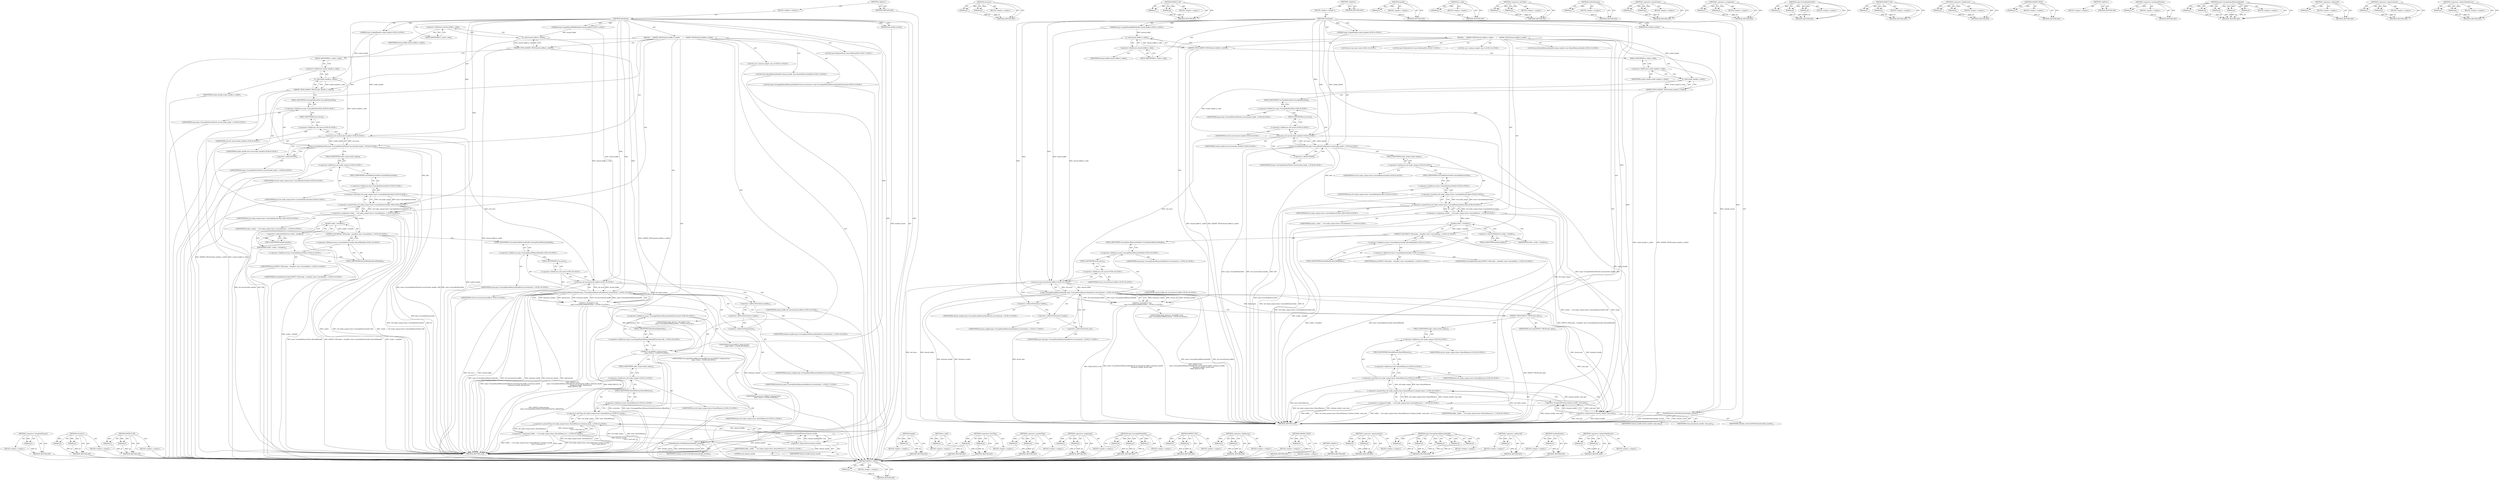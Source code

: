 digraph "&lt;operator&gt;.indirectFieldAccess" {
vulnerable_199 [label=<(METHOD,EXPECT_TRUE)>];
vulnerable_200 [label=<(PARAM,p1)>];
vulnerable_201 [label=<(BLOCK,&lt;empty&gt;,&lt;empty&gt;)>];
vulnerable_202 [label=<(METHOD_RETURN,ANY)>];
vulnerable_148 [label=<(METHOD,std.move)>];
vulnerable_149 [label=<(PARAM,p1)>];
vulnerable_150 [label=<(PARAM,p2)>];
vulnerable_151 [label=<(BLOCK,&lt;empty&gt;,&lt;empty&gt;)>];
vulnerable_152 [label=<(METHOD_RETURN,ANY)>];
vulnerable_172 [label=<(METHOD,EXPECT_NE)>];
vulnerable_173 [label=<(PARAM,p1)>];
vulnerable_174 [label=<(PARAM,p2)>];
vulnerable_175 [label=<(BLOCK,&lt;empty&gt;,&lt;empty&gt;)>];
vulnerable_176 [label=<(METHOD_RETURN,ANY)>];
vulnerable_6 [label=<(METHOD,&lt;global&gt;)<SUB>1</SUB>>];
vulnerable_7 [label=<(BLOCK,&lt;empty&gt;,&lt;empty&gt;)<SUB>1</SUB>>];
vulnerable_8 [label=<(METHOD,Initialized)<SUB>1</SUB>>];
vulnerable_9 [label="<(PARAM,mojo::ScopedSharedBufferHandle shared_buffer)<SUB>1</SUB>>"];
vulnerable_10 [label="<(PARAM,mojo::ScopedHandle socket_handle)<SUB>2</SUB>>"];
vulnerable_11 [label=<(PARAM,bool initially_muted)<SUB>3</SUB>>];
vulnerable_12 [label=<(BLOCK,{
    ASSERT_TRUE(shared_buffer.is_valid());
  ...,{
    ASSERT_TRUE(shared_buffer.is_valid());
  ...)<SUB>3</SUB>>];
vulnerable_13 [label=<(ASSERT_TRUE,ASSERT_TRUE(shared_buffer.is_valid()))<SUB>4</SUB>>];
vulnerable_14 [label=<(is_valid,shared_buffer.is_valid())<SUB>4</SUB>>];
vulnerable_15 [label=<(&lt;operator&gt;.fieldAccess,shared_buffer.is_valid)<SUB>4</SUB>>];
vulnerable_16 [label=<(IDENTIFIER,shared_buffer,shared_buffer.is_valid())<SUB>4</SUB>>];
vulnerable_17 [label=<(FIELD_IDENTIFIER,is_valid,is_valid)<SUB>4</SUB>>];
vulnerable_18 [label=<(ASSERT_TRUE,ASSERT_TRUE(socket_handle.is_valid()))<SUB>5</SUB>>];
vulnerable_19 [label=<(is_valid,socket_handle.is_valid())<SUB>5</SUB>>];
vulnerable_20 [label=<(&lt;operator&gt;.fieldAccess,socket_handle.is_valid)<SUB>5</SUB>>];
vulnerable_21 [label=<(IDENTIFIER,socket_handle,socket_handle.is_valid())<SUB>5</SUB>>];
vulnerable_22 [label=<(FIELD_IDENTIFIER,is_valid,is_valid)<SUB>5</SUB>>];
vulnerable_23 [label="<(LOCAL,base.PlatformFile fd: base.PlatformFile)<SUB>7</SUB>>"];
vulnerable_24 [label="<(mojo.UnwrapPlatformFile,mojo::UnwrapPlatformFile(std::move(socket_handl...)<SUB>8</SUB>>"];
vulnerable_25 [label="<(&lt;operator&gt;.fieldAccess,mojo::UnwrapPlatformFile)<SUB>8</SUB>>"];
vulnerable_26 [label="<(IDENTIFIER,mojo,mojo::UnwrapPlatformFile(std::move(socket_handl...)<SUB>8</SUB>>"];
vulnerable_27 [label=<(FIELD_IDENTIFIER,UnwrapPlatformFile,UnwrapPlatformFile)<SUB>8</SUB>>];
vulnerable_28 [label="<(std.move,std::move(socket_handle))<SUB>8</SUB>>"];
vulnerable_29 [label="<(&lt;operator&gt;.fieldAccess,std::move)<SUB>8</SUB>>"];
vulnerable_30 [label="<(IDENTIFIER,std,std::move(socket_handle))<SUB>8</SUB>>"];
vulnerable_31 [label=<(FIELD_IDENTIFIER,move,move)<SUB>8</SUB>>];
vulnerable_32 [label="<(IDENTIFIER,socket_handle,std::move(socket_handle))<SUB>8</SUB>>"];
vulnerable_33 [label=<(&lt;operator&gt;.addressOf,&amp;fd)<SUB>8</SUB>>];
vulnerable_34 [label="<(IDENTIFIER,fd,mojo::UnwrapPlatformFile(std::move(socket_handl...)<SUB>8</SUB>>"];
vulnerable_35 [label="<(&lt;operator&gt;.assignment,socket_ = std::make_unique&lt;base::CancelableSync...)<SUB>9</SUB>>"];
vulnerable_36 [label="<(IDENTIFIER,socket_,socket_ = std::make_unique&lt;base::CancelableSync...)<SUB>9</SUB>>"];
vulnerable_37 [label="<(&lt;operator&gt;.greaterThan,std::make_unique&lt;base::CancelableSyncSocket&gt;(fd))<SUB>9</SUB>>"];
vulnerable_38 [label="<(&lt;operator&gt;.lessThan,std::make_unique&lt;base::CancelableSyncSocket)<SUB>9</SUB>>"];
vulnerable_39 [label="<(&lt;operator&gt;.fieldAccess,std::make_unique)<SUB>9</SUB>>"];
vulnerable_40 [label="<(IDENTIFIER,std,std::make_unique&lt;base::CancelableSyncSocket)<SUB>9</SUB>>"];
vulnerable_41 [label=<(FIELD_IDENTIFIER,make_unique,make_unique)<SUB>9</SUB>>];
vulnerable_42 [label="<(&lt;operator&gt;.fieldAccess,base::CancelableSyncSocket)<SUB>9</SUB>>"];
vulnerable_43 [label="<(IDENTIFIER,base,std::make_unique&lt;base::CancelableSyncSocket)<SUB>9</SUB>>"];
vulnerable_44 [label=<(FIELD_IDENTIFIER,CancelableSyncSocket,CancelableSyncSocket)<SUB>9</SUB>>];
vulnerable_45 [label="<(IDENTIFIER,fd,std::make_unique&lt;base::CancelableSyncSocket&gt;(fd))<SUB>9</SUB>>"];
vulnerable_46 [label="<(EXPECT_NE,EXPECT_NE(socket_-&gt;handle(), base::CancelableSy...)<SUB>10</SUB>>"];
vulnerable_47 [label=<(handle,socket_-&gt;handle())<SUB>10</SUB>>];
vulnerable_48 [label=<(&lt;operator&gt;.indirectFieldAccess,socket_-&gt;handle)<SUB>10</SUB>>];
vulnerable_49 [label=<(IDENTIFIER,socket_,socket_-&gt;handle())<SUB>10</SUB>>];
vulnerable_50 [label=<(FIELD_IDENTIFIER,handle,handle)<SUB>10</SUB>>];
vulnerable_51 [label="<(&lt;operator&gt;.fieldAccess,base::CancelableSyncSocket::kInvalidHandle)<SUB>10</SUB>>"];
vulnerable_52 [label="<(&lt;operator&gt;.fieldAccess,base::CancelableSyncSocket)<SUB>10</SUB>>"];
vulnerable_53 [label="<(IDENTIFIER,base,EXPECT_NE(socket_-&gt;handle(), base::CancelableSy...)<SUB>10</SUB>>"];
vulnerable_54 [label="<(IDENTIFIER,CancelableSyncSocket,EXPECT_NE(socket_-&gt;handle(), base::CancelableSy...)<SUB>10</SUB>>"];
vulnerable_55 [label=<(FIELD_IDENTIFIER,kInvalidHandle,kInvalidHandle)<SUB>10</SUB>>];
vulnerable_56 [label="<(LOCAL,size_t memory_length: size_t)<SUB>12</SUB>>"];
vulnerable_57 [label="<(LOCAL,base.SharedMemoryHandle shmem_handle: base.SharedMemoryHandle)<SUB>13</SUB>>"];
vulnerable_58 [label="<(LOCAL,bool read_only: bool)<SUB>14</SUB>>"];
vulnerable_59 [label="<(EXPECT_EQ,EXPECT_EQ(
         mojo::UnwrapSharedMemoryHan...)<SUB>15</SUB>>"];
vulnerable_60 [label="<(mojo.UnwrapSharedMemoryHandle,mojo::UnwrapSharedMemoryHandle(std::move(shared...)<SUB>16</SUB>>"];
vulnerable_61 [label="<(&lt;operator&gt;.fieldAccess,mojo::UnwrapSharedMemoryHandle)<SUB>16</SUB>>"];
vulnerable_62 [label="<(IDENTIFIER,mojo,mojo::UnwrapSharedMemoryHandle(std::move(shared...)<SUB>16</SUB>>"];
vulnerable_63 [label=<(FIELD_IDENTIFIER,UnwrapSharedMemoryHandle,UnwrapSharedMemoryHandle)<SUB>16</SUB>>];
vulnerable_64 [label="<(std.move,std::move(shared_buffer))<SUB>16</SUB>>"];
vulnerable_65 [label="<(&lt;operator&gt;.fieldAccess,std::move)<SUB>16</SUB>>"];
vulnerable_66 [label="<(IDENTIFIER,std,std::move(shared_buffer))<SUB>16</SUB>>"];
vulnerable_67 [label=<(FIELD_IDENTIFIER,move,move)<SUB>16</SUB>>];
vulnerable_68 [label="<(IDENTIFIER,shared_buffer,std::move(shared_buffer))<SUB>16</SUB>>"];
vulnerable_69 [label=<(&lt;operator&gt;.addressOf,&amp;shmem_handle)<SUB>16</SUB>>];
vulnerable_70 [label="<(IDENTIFIER,shmem_handle,mojo::UnwrapSharedMemoryHandle(std::move(shared...)<SUB>16</SUB>>"];
vulnerable_71 [label=<(&lt;operator&gt;.addressOf,&amp;memory_length)<SUB>17</SUB>>];
vulnerable_72 [label="<(IDENTIFIER,memory_length,mojo::UnwrapSharedMemoryHandle(std::move(shared...)<SUB>17</SUB>>"];
vulnerable_73 [label=<(&lt;operator&gt;.addressOf,&amp;read_only)<SUB>17</SUB>>];
vulnerable_74 [label="<(IDENTIFIER,read_only,mojo::UnwrapSharedMemoryHandle(std::move(shared...)<SUB>17</SUB>>"];
vulnerable_75 [label="<(IDENTIFIER,MOJO_RESULT_OK,EXPECT_EQ(
         mojo::UnwrapSharedMemoryHan...)<SUB>18</SUB>>"];
vulnerable_76 [label=<(EXPECT_TRUE,EXPECT_TRUE(read_only))<SUB>19</SUB>>];
vulnerable_77 [label=<(IDENTIFIER,read_only,EXPECT_TRUE(read_only))<SUB>19</SUB>>];
vulnerable_78 [label="<(&lt;operator&gt;.assignment,buffer_ = std::make_unique&lt;base::SharedMemory&gt;(...)<SUB>20</SUB>>"];
vulnerable_79 [label="<(IDENTIFIER,buffer_,buffer_ = std::make_unique&lt;base::SharedMemory&gt;(...)<SUB>20</SUB>>"];
vulnerable_80 [label="<(&lt;operator&gt;.greaterThan,std::make_unique&lt;base::SharedMemory&gt;(shmem_hand...)<SUB>20</SUB>>"];
vulnerable_81 [label="<(&lt;operator&gt;.lessThan,std::make_unique&lt;base::SharedMemory)<SUB>20</SUB>>"];
vulnerable_82 [label="<(&lt;operator&gt;.fieldAccess,std::make_unique)<SUB>20</SUB>>"];
vulnerable_83 [label="<(IDENTIFIER,std,std::make_unique&lt;base::SharedMemory)<SUB>20</SUB>>"];
vulnerable_84 [label=<(FIELD_IDENTIFIER,make_unique,make_unique)<SUB>20</SUB>>];
vulnerable_85 [label="<(&lt;operator&gt;.fieldAccess,base::SharedMemory)<SUB>20</SUB>>"];
vulnerable_86 [label="<(IDENTIFIER,base,std::make_unique&lt;base::SharedMemory)<SUB>20</SUB>>"];
vulnerable_87 [label=<(FIELD_IDENTIFIER,SharedMemory,SharedMemory)<SUB>20</SUB>>];
vulnerable_88 [label=<(&lt;operator&gt;.bracketedPrimary,(shmem_handle, read_only))<SUB>20</SUB>>];
vulnerable_89 [label=<(&lt;operator&gt;.expressionList,shmem_handle, read_only)<SUB>20</SUB>>];
vulnerable_90 [label=<(IDENTIFIER,shmem_handle,shmem_handle, read_only)<SUB>20</SUB>>];
vulnerable_91 [label=<(IDENTIFIER,read_only,shmem_handle, read_only)<SUB>20</SUB>>];
vulnerable_92 [label=<(GotNotification,GotNotification(initially_muted))<SUB>22</SUB>>];
vulnerable_93 [label=<(IDENTIFIER,initially_muted,GotNotification(initially_muted))<SUB>22</SUB>>];
vulnerable_94 [label=<(METHOD_RETURN,void)<SUB>1</SUB>>];
vulnerable_96 [label=<(METHOD_RETURN,ANY)<SUB>1</SUB>>];
vulnerable_177 [label=<(METHOD,handle)>];
vulnerable_178 [label=<(PARAM,p1)>];
vulnerable_179 [label=<(BLOCK,&lt;empty&gt;,&lt;empty&gt;)>];
vulnerable_180 [label=<(METHOD_RETURN,ANY)>];
vulnerable_133 [label=<(METHOD,is_valid)>];
vulnerable_134 [label=<(PARAM,p1)>];
vulnerable_135 [label=<(BLOCK,&lt;empty&gt;,&lt;empty&gt;)>];
vulnerable_136 [label=<(METHOD_RETURN,ANY)>];
vulnerable_167 [label=<(METHOD,&lt;operator&gt;.lessThan)>];
vulnerable_168 [label=<(PARAM,p1)>];
vulnerable_169 [label=<(PARAM,p2)>];
vulnerable_170 [label=<(BLOCK,&lt;empty&gt;,&lt;empty&gt;)>];
vulnerable_171 [label=<(METHOD_RETURN,ANY)>];
vulnerable_212 [label=<(METHOD,GotNotification)>];
vulnerable_213 [label=<(PARAM,p1)>];
vulnerable_214 [label=<(BLOCK,&lt;empty&gt;,&lt;empty&gt;)>];
vulnerable_215 [label=<(METHOD_RETURN,ANY)>];
vulnerable_162 [label=<(METHOD,&lt;operator&gt;.greaterThan)>];
vulnerable_163 [label=<(PARAM,p1)>];
vulnerable_164 [label=<(PARAM,p2)>];
vulnerable_165 [label=<(BLOCK,&lt;empty&gt;,&lt;empty&gt;)>];
vulnerable_166 [label=<(METHOD_RETURN,ANY)>];
vulnerable_157 [label=<(METHOD,&lt;operator&gt;.assignment)>];
vulnerable_158 [label=<(PARAM,p1)>];
vulnerable_159 [label=<(PARAM,p2)>];
vulnerable_160 [label=<(BLOCK,&lt;empty&gt;,&lt;empty&gt;)>];
vulnerable_161 [label=<(METHOD_RETURN,ANY)>];
vulnerable_142 [label=<(METHOD,mojo.UnwrapPlatformFile)>];
vulnerable_143 [label=<(PARAM,p1)>];
vulnerable_144 [label=<(PARAM,p2)>];
vulnerable_145 [label=<(PARAM,p3)>];
vulnerable_146 [label=<(BLOCK,&lt;empty&gt;,&lt;empty&gt;)>];
vulnerable_147 [label=<(METHOD_RETURN,ANY)>];
vulnerable_186 [label=<(METHOD,EXPECT_EQ)>];
vulnerable_187 [label=<(PARAM,p1)>];
vulnerable_188 [label=<(PARAM,p2)>];
vulnerable_189 [label=<(BLOCK,&lt;empty&gt;,&lt;empty&gt;)>];
vulnerable_190 [label=<(METHOD_RETURN,ANY)>];
vulnerable_137 [label=<(METHOD,&lt;operator&gt;.fieldAccess)>];
vulnerable_138 [label=<(PARAM,p1)>];
vulnerable_139 [label=<(PARAM,p2)>];
vulnerable_140 [label=<(BLOCK,&lt;empty&gt;,&lt;empty&gt;)>];
vulnerable_141 [label=<(METHOD_RETURN,ANY)>];
vulnerable_129 [label=<(METHOD,ASSERT_TRUE)>];
vulnerable_130 [label=<(PARAM,p1)>];
vulnerable_131 [label=<(BLOCK,&lt;empty&gt;,&lt;empty&gt;)>];
vulnerable_132 [label=<(METHOD_RETURN,ANY)>];
vulnerable_123 [label=<(METHOD,&lt;global&gt;)<SUB>1</SUB>>];
vulnerable_124 [label=<(BLOCK,&lt;empty&gt;,&lt;empty&gt;)>];
vulnerable_125 [label=<(METHOD_RETURN,ANY)>];
vulnerable_203 [label=<(METHOD,&lt;operator&gt;.bracketedPrimary)>];
vulnerable_204 [label=<(PARAM,p1)>];
vulnerable_205 [label=<(BLOCK,&lt;empty&gt;,&lt;empty&gt;)>];
vulnerable_206 [label=<(METHOD_RETURN,ANY)>];
vulnerable_191 [label=<(METHOD,mojo.UnwrapSharedMemoryHandle)>];
vulnerable_192 [label=<(PARAM,p1)>];
vulnerable_193 [label=<(PARAM,p2)>];
vulnerable_194 [label=<(PARAM,p3)>];
vulnerable_195 [label=<(PARAM,p4)>];
vulnerable_196 [label=<(PARAM,p5)>];
vulnerable_197 [label=<(BLOCK,&lt;empty&gt;,&lt;empty&gt;)>];
vulnerable_198 [label=<(METHOD_RETURN,ANY)>];
vulnerable_153 [label=<(METHOD,&lt;operator&gt;.addressOf)>];
vulnerable_154 [label=<(PARAM,p1)>];
vulnerable_155 [label=<(BLOCK,&lt;empty&gt;,&lt;empty&gt;)>];
vulnerable_156 [label=<(METHOD_RETURN,ANY)>];
vulnerable_207 [label=<(METHOD,&lt;operator&gt;.expressionList)>];
vulnerable_208 [label=<(PARAM,p1)>];
vulnerable_209 [label=<(PARAM,p2)>];
vulnerable_210 [label=<(BLOCK,&lt;empty&gt;,&lt;empty&gt;)>];
vulnerable_211 [label=<(METHOD_RETURN,ANY)>];
vulnerable_181 [label=<(METHOD,&lt;operator&gt;.indirectFieldAccess)>];
vulnerable_182 [label=<(PARAM,p1)>];
vulnerable_183 [label=<(PARAM,p2)>];
vulnerable_184 [label=<(BLOCK,&lt;empty&gt;,&lt;empty&gt;)>];
vulnerable_185 [label=<(METHOD_RETURN,ANY)>];
fixed_208 [label=<(METHOD,&lt;operator&gt;.bracketedPrimary)>];
fixed_209 [label=<(PARAM,p1)>];
fixed_210 [label=<(BLOCK,&lt;empty&gt;,&lt;empty&gt;)>];
fixed_211 [label=<(METHOD_RETURN,ANY)>];
fixed_157 [label=<(METHOD,std.move)>];
fixed_158 [label=<(PARAM,p1)>];
fixed_159 [label=<(PARAM,p2)>];
fixed_160 [label=<(BLOCK,&lt;empty&gt;,&lt;empty&gt;)>];
fixed_161 [label=<(METHOD_RETURN,ANY)>];
fixed_181 [label=<(METHOD,EXPECT_NE)>];
fixed_182 [label=<(PARAM,p1)>];
fixed_183 [label=<(PARAM,p2)>];
fixed_184 [label=<(BLOCK,&lt;empty&gt;,&lt;empty&gt;)>];
fixed_185 [label=<(METHOD_RETURN,ANY)>];
fixed_6 [label=<(METHOD,&lt;global&gt;)<SUB>1</SUB>>];
fixed_7 [label=<(BLOCK,&lt;empty&gt;,&lt;empty&gt;)<SUB>1</SUB>>];
fixed_8 [label=<(METHOD,Initialized)<SUB>1</SUB>>];
fixed_9 [label="<(PARAM,mojo::ScopedSharedBufferHandle shared_buffer)<SUB>1</SUB>>"];
fixed_10 [label="<(PARAM,mojo::ScopedHandle socket_handle)<SUB>2</SUB>>"];
fixed_11 [label=<(PARAM,bool initially_muted)<SUB>3</SUB>>];
fixed_12 [label=<(BLOCK,{
    ASSERT_TRUE(shared_buffer.is_valid());
  ...,{
    ASSERT_TRUE(shared_buffer.is_valid());
  ...)<SUB>3</SUB>>];
fixed_13 [label=<(ASSERT_TRUE,ASSERT_TRUE(shared_buffer.is_valid()))<SUB>4</SUB>>];
fixed_14 [label=<(is_valid,shared_buffer.is_valid())<SUB>4</SUB>>];
fixed_15 [label=<(&lt;operator&gt;.fieldAccess,shared_buffer.is_valid)<SUB>4</SUB>>];
fixed_16 [label=<(IDENTIFIER,shared_buffer,shared_buffer.is_valid())<SUB>4</SUB>>];
fixed_17 [label=<(FIELD_IDENTIFIER,is_valid,is_valid)<SUB>4</SUB>>];
fixed_18 [label=<(ASSERT_TRUE,ASSERT_TRUE(socket_handle.is_valid()))<SUB>5</SUB>>];
fixed_19 [label=<(is_valid,socket_handle.is_valid())<SUB>5</SUB>>];
fixed_20 [label=<(&lt;operator&gt;.fieldAccess,socket_handle.is_valid)<SUB>5</SUB>>];
fixed_21 [label=<(IDENTIFIER,socket_handle,socket_handle.is_valid())<SUB>5</SUB>>];
fixed_22 [label=<(FIELD_IDENTIFIER,is_valid,is_valid)<SUB>5</SUB>>];
fixed_23 [label="<(LOCAL,base.PlatformFile fd: base.PlatformFile)<SUB>7</SUB>>"];
fixed_24 [label="<(mojo.UnwrapPlatformFile,mojo::UnwrapPlatformFile(std::move(socket_handl...)<SUB>8</SUB>>"];
fixed_25 [label="<(&lt;operator&gt;.fieldAccess,mojo::UnwrapPlatformFile)<SUB>8</SUB>>"];
fixed_26 [label="<(IDENTIFIER,mojo,mojo::UnwrapPlatformFile(std::move(socket_handl...)<SUB>8</SUB>>"];
fixed_27 [label=<(FIELD_IDENTIFIER,UnwrapPlatformFile,UnwrapPlatformFile)<SUB>8</SUB>>];
fixed_28 [label="<(std.move,std::move(socket_handle))<SUB>8</SUB>>"];
fixed_29 [label="<(&lt;operator&gt;.fieldAccess,std::move)<SUB>8</SUB>>"];
fixed_30 [label="<(IDENTIFIER,std,std::move(socket_handle))<SUB>8</SUB>>"];
fixed_31 [label=<(FIELD_IDENTIFIER,move,move)<SUB>8</SUB>>];
fixed_32 [label="<(IDENTIFIER,socket_handle,std::move(socket_handle))<SUB>8</SUB>>"];
fixed_33 [label=<(&lt;operator&gt;.addressOf,&amp;fd)<SUB>8</SUB>>];
fixed_34 [label="<(IDENTIFIER,fd,mojo::UnwrapPlatformFile(std::move(socket_handl...)<SUB>8</SUB>>"];
fixed_35 [label="<(&lt;operator&gt;.assignment,socket_ = std::make_unique&lt;base::CancelableSync...)<SUB>9</SUB>>"];
fixed_36 [label="<(IDENTIFIER,socket_,socket_ = std::make_unique&lt;base::CancelableSync...)<SUB>9</SUB>>"];
fixed_37 [label="<(&lt;operator&gt;.greaterThan,std::make_unique&lt;base::CancelableSyncSocket&gt;(fd))<SUB>9</SUB>>"];
fixed_38 [label="<(&lt;operator&gt;.lessThan,std::make_unique&lt;base::CancelableSyncSocket)<SUB>9</SUB>>"];
fixed_39 [label="<(&lt;operator&gt;.fieldAccess,std::make_unique)<SUB>9</SUB>>"];
fixed_40 [label="<(IDENTIFIER,std,std::make_unique&lt;base::CancelableSyncSocket)<SUB>9</SUB>>"];
fixed_41 [label=<(FIELD_IDENTIFIER,make_unique,make_unique)<SUB>9</SUB>>];
fixed_42 [label="<(&lt;operator&gt;.fieldAccess,base::CancelableSyncSocket)<SUB>9</SUB>>"];
fixed_43 [label="<(IDENTIFIER,base,std::make_unique&lt;base::CancelableSyncSocket)<SUB>9</SUB>>"];
fixed_44 [label=<(FIELD_IDENTIFIER,CancelableSyncSocket,CancelableSyncSocket)<SUB>9</SUB>>];
fixed_45 [label="<(IDENTIFIER,fd,std::make_unique&lt;base::CancelableSyncSocket&gt;(fd))<SUB>9</SUB>>"];
fixed_46 [label="<(EXPECT_NE,EXPECT_NE(socket_-&gt;handle(), base::CancelableSy...)<SUB>10</SUB>>"];
fixed_47 [label=<(handle,socket_-&gt;handle())<SUB>10</SUB>>];
fixed_48 [label=<(&lt;operator&gt;.indirectFieldAccess,socket_-&gt;handle)<SUB>10</SUB>>];
fixed_49 [label=<(IDENTIFIER,socket_,socket_-&gt;handle())<SUB>10</SUB>>];
fixed_50 [label=<(FIELD_IDENTIFIER,handle,handle)<SUB>10</SUB>>];
fixed_51 [label="<(&lt;operator&gt;.fieldAccess,base::CancelableSyncSocket::kInvalidHandle)<SUB>10</SUB>>"];
fixed_52 [label="<(&lt;operator&gt;.fieldAccess,base::CancelableSyncSocket)<SUB>10</SUB>>"];
fixed_53 [label="<(IDENTIFIER,base,EXPECT_NE(socket_-&gt;handle(), base::CancelableSy...)<SUB>10</SUB>>"];
fixed_54 [label="<(IDENTIFIER,CancelableSyncSocket,EXPECT_NE(socket_-&gt;handle(), base::CancelableSy...)<SUB>10</SUB>>"];
fixed_55 [label=<(FIELD_IDENTIFIER,kInvalidHandle,kInvalidHandle)<SUB>10</SUB>>];
fixed_56 [label="<(LOCAL,size_t memory_length: size_t)<SUB>12</SUB>>"];
fixed_57 [label="<(LOCAL,base.SharedMemoryHandle shmem_handle: base.SharedMemoryHandle)<SUB>13</SUB>>"];
fixed_58 [label="<(LOCAL,mojo.UnwrappedSharedMemoryHandleProtection protection: mojo.UnwrappedSharedMemoryHandleProtection)<SUB>14</SUB>>"];
fixed_59 [label="<(EXPECT_EQ,EXPECT_EQ(
         mojo::UnwrapSharedMemoryHan...)<SUB>15</SUB>>"];
fixed_60 [label="<(mojo.UnwrapSharedMemoryHandle,mojo::UnwrapSharedMemoryHandle(std::move(shared...)<SUB>16</SUB>>"];
fixed_61 [label="<(&lt;operator&gt;.fieldAccess,mojo::UnwrapSharedMemoryHandle)<SUB>16</SUB>>"];
fixed_62 [label="<(IDENTIFIER,mojo,mojo::UnwrapSharedMemoryHandle(std::move(shared...)<SUB>16</SUB>>"];
fixed_63 [label=<(FIELD_IDENTIFIER,UnwrapSharedMemoryHandle,UnwrapSharedMemoryHandle)<SUB>16</SUB>>];
fixed_64 [label="<(std.move,std::move(shared_buffer))<SUB>16</SUB>>"];
fixed_65 [label="<(&lt;operator&gt;.fieldAccess,std::move)<SUB>16</SUB>>"];
fixed_66 [label="<(IDENTIFIER,std,std::move(shared_buffer))<SUB>16</SUB>>"];
fixed_67 [label=<(FIELD_IDENTIFIER,move,move)<SUB>16</SUB>>];
fixed_68 [label="<(IDENTIFIER,shared_buffer,std::move(shared_buffer))<SUB>16</SUB>>"];
fixed_69 [label=<(&lt;operator&gt;.addressOf,&amp;shmem_handle)<SUB>16</SUB>>];
fixed_70 [label="<(IDENTIFIER,shmem_handle,mojo::UnwrapSharedMemoryHandle(std::move(shared...)<SUB>16</SUB>>"];
fixed_71 [label=<(&lt;operator&gt;.addressOf,&amp;memory_length)<SUB>17</SUB>>];
fixed_72 [label="<(IDENTIFIER,memory_length,mojo::UnwrapSharedMemoryHandle(std::move(shared...)<SUB>17</SUB>>"];
fixed_73 [label=<(&lt;operator&gt;.addressOf,&amp;protection)<SUB>17</SUB>>];
fixed_74 [label="<(IDENTIFIER,protection,mojo::UnwrapSharedMemoryHandle(std::move(shared...)<SUB>17</SUB>>"];
fixed_75 [label="<(IDENTIFIER,MOJO_RESULT_OK,EXPECT_EQ(
         mojo::UnwrapSharedMemoryHan...)<SUB>18</SUB>>"];
fixed_76 [label="<(EXPECT_EQ,EXPECT_EQ(protection,
              mojo::Unwra...)<SUB>19</SUB>>"];
fixed_77 [label="<(IDENTIFIER,protection,EXPECT_EQ(protection,
              mojo::Unwra...)<SUB>19</SUB>>"];
fixed_78 [label="<(&lt;operator&gt;.fieldAccess,mojo::UnwrappedSharedMemoryHandleProtection::kR...)<SUB>20</SUB>>"];
fixed_79 [label="<(&lt;operator&gt;.fieldAccess,mojo::UnwrappedSharedMemoryHandleProtection)<SUB>20</SUB>>"];
fixed_80 [label="<(IDENTIFIER,mojo,EXPECT_EQ(protection,
              mojo::Unwra...)<SUB>20</SUB>>"];
fixed_81 [label="<(IDENTIFIER,UnwrappedSharedMemoryHandleProtection,EXPECT_EQ(protection,
              mojo::Unwra...)<SUB>20</SUB>>"];
fixed_82 [label=<(FIELD_IDENTIFIER,kReadOnly,kReadOnly)<SUB>20</SUB>>];
fixed_83 [label="<(&lt;operator&gt;.assignment,buffer_ = std::make_unique&lt;base::SharedMemory&gt;(...)<SUB>21</SUB>>"];
fixed_84 [label="<(IDENTIFIER,buffer_,buffer_ = std::make_unique&lt;base::SharedMemory&gt;(...)<SUB>21</SUB>>"];
fixed_85 [label="<(&lt;operator&gt;.greaterThan,std::make_unique&lt;base::SharedMemory&gt;(shmem_hand...)<SUB>21</SUB>>"];
fixed_86 [label="<(&lt;operator&gt;.lessThan,std::make_unique&lt;base::SharedMemory)<SUB>21</SUB>>"];
fixed_87 [label="<(&lt;operator&gt;.fieldAccess,std::make_unique)<SUB>21</SUB>>"];
fixed_88 [label="<(IDENTIFIER,std,std::make_unique&lt;base::SharedMemory)<SUB>21</SUB>>"];
fixed_89 [label=<(FIELD_IDENTIFIER,make_unique,make_unique)<SUB>21</SUB>>];
fixed_90 [label="<(&lt;operator&gt;.fieldAccess,base::SharedMemory)<SUB>21</SUB>>"];
fixed_91 [label="<(IDENTIFIER,base,std::make_unique&lt;base::SharedMemory)<SUB>21</SUB>>"];
fixed_92 [label=<(FIELD_IDENTIFIER,SharedMemory,SharedMemory)<SUB>21</SUB>>];
fixed_93 [label=<(&lt;operator&gt;.bracketedPrimary,(shmem_handle,
                                ...)<SUB>21</SUB>>];
fixed_94 [label=<(&lt;operator&gt;.expressionList,shmem_handle,
                                 ...)<SUB>21</SUB>>];
fixed_95 [label=<(IDENTIFIER,shmem_handle,shmem_handle,
                                 ...)<SUB>21</SUB>>];
fixed_96 [label=<(LITERAL,true,shmem_handle,
                                 ...)<SUB>22</SUB>>];
fixed_97 [label=<(GotNotification,GotNotification(initially_muted))<SUB>24</SUB>>];
fixed_98 [label=<(IDENTIFIER,initially_muted,GotNotification(initially_muted))<SUB>24</SUB>>];
fixed_99 [label=<(METHOD_RETURN,void)<SUB>1</SUB>>];
fixed_101 [label=<(METHOD_RETURN,ANY)<SUB>1</SUB>>];
fixed_186 [label=<(METHOD,handle)>];
fixed_187 [label=<(PARAM,p1)>];
fixed_188 [label=<(BLOCK,&lt;empty&gt;,&lt;empty&gt;)>];
fixed_189 [label=<(METHOD_RETURN,ANY)>];
fixed_142 [label=<(METHOD,is_valid)>];
fixed_143 [label=<(PARAM,p1)>];
fixed_144 [label=<(BLOCK,&lt;empty&gt;,&lt;empty&gt;)>];
fixed_145 [label=<(METHOD_RETURN,ANY)>];
fixed_176 [label=<(METHOD,&lt;operator&gt;.lessThan)>];
fixed_177 [label=<(PARAM,p1)>];
fixed_178 [label=<(PARAM,p2)>];
fixed_179 [label=<(BLOCK,&lt;empty&gt;,&lt;empty&gt;)>];
fixed_180 [label=<(METHOD_RETURN,ANY)>];
fixed_171 [label=<(METHOD,&lt;operator&gt;.greaterThan)>];
fixed_172 [label=<(PARAM,p1)>];
fixed_173 [label=<(PARAM,p2)>];
fixed_174 [label=<(BLOCK,&lt;empty&gt;,&lt;empty&gt;)>];
fixed_175 [label=<(METHOD_RETURN,ANY)>];
fixed_166 [label=<(METHOD,&lt;operator&gt;.assignment)>];
fixed_167 [label=<(PARAM,p1)>];
fixed_168 [label=<(PARAM,p2)>];
fixed_169 [label=<(BLOCK,&lt;empty&gt;,&lt;empty&gt;)>];
fixed_170 [label=<(METHOD_RETURN,ANY)>];
fixed_151 [label=<(METHOD,mojo.UnwrapPlatformFile)>];
fixed_152 [label=<(PARAM,p1)>];
fixed_153 [label=<(PARAM,p2)>];
fixed_154 [label=<(PARAM,p3)>];
fixed_155 [label=<(BLOCK,&lt;empty&gt;,&lt;empty&gt;)>];
fixed_156 [label=<(METHOD_RETURN,ANY)>];
fixed_195 [label=<(METHOD,EXPECT_EQ)>];
fixed_196 [label=<(PARAM,p1)>];
fixed_197 [label=<(PARAM,p2)>];
fixed_198 [label=<(BLOCK,&lt;empty&gt;,&lt;empty&gt;)>];
fixed_199 [label=<(METHOD_RETURN,ANY)>];
fixed_146 [label=<(METHOD,&lt;operator&gt;.fieldAccess)>];
fixed_147 [label=<(PARAM,p1)>];
fixed_148 [label=<(PARAM,p2)>];
fixed_149 [label=<(BLOCK,&lt;empty&gt;,&lt;empty&gt;)>];
fixed_150 [label=<(METHOD_RETURN,ANY)>];
fixed_138 [label=<(METHOD,ASSERT_TRUE)>];
fixed_139 [label=<(PARAM,p1)>];
fixed_140 [label=<(BLOCK,&lt;empty&gt;,&lt;empty&gt;)>];
fixed_141 [label=<(METHOD_RETURN,ANY)>];
fixed_132 [label=<(METHOD,&lt;global&gt;)<SUB>1</SUB>>];
fixed_133 [label=<(BLOCK,&lt;empty&gt;,&lt;empty&gt;)>];
fixed_134 [label=<(METHOD_RETURN,ANY)>];
fixed_212 [label=<(METHOD,&lt;operator&gt;.expressionList)>];
fixed_213 [label=<(PARAM,p1)>];
fixed_214 [label=<(PARAM,p2)>];
fixed_215 [label=<(BLOCK,&lt;empty&gt;,&lt;empty&gt;)>];
fixed_216 [label=<(METHOD_RETURN,ANY)>];
fixed_200 [label=<(METHOD,mojo.UnwrapSharedMemoryHandle)>];
fixed_201 [label=<(PARAM,p1)>];
fixed_202 [label=<(PARAM,p2)>];
fixed_203 [label=<(PARAM,p3)>];
fixed_204 [label=<(PARAM,p4)>];
fixed_205 [label=<(PARAM,p5)>];
fixed_206 [label=<(BLOCK,&lt;empty&gt;,&lt;empty&gt;)>];
fixed_207 [label=<(METHOD_RETURN,ANY)>];
fixed_162 [label=<(METHOD,&lt;operator&gt;.addressOf)>];
fixed_163 [label=<(PARAM,p1)>];
fixed_164 [label=<(BLOCK,&lt;empty&gt;,&lt;empty&gt;)>];
fixed_165 [label=<(METHOD_RETURN,ANY)>];
fixed_217 [label=<(METHOD,GotNotification)>];
fixed_218 [label=<(PARAM,p1)>];
fixed_219 [label=<(BLOCK,&lt;empty&gt;,&lt;empty&gt;)>];
fixed_220 [label=<(METHOD_RETURN,ANY)>];
fixed_190 [label=<(METHOD,&lt;operator&gt;.indirectFieldAccess)>];
fixed_191 [label=<(PARAM,p1)>];
fixed_192 [label=<(PARAM,p2)>];
fixed_193 [label=<(BLOCK,&lt;empty&gt;,&lt;empty&gt;)>];
fixed_194 [label=<(METHOD_RETURN,ANY)>];
vulnerable_199 -> vulnerable_200  [key=0, label="AST: "];
vulnerable_199 -> vulnerable_200  [key=1, label="DDG: "];
vulnerable_199 -> vulnerable_201  [key=0, label="AST: "];
vulnerable_199 -> vulnerable_202  [key=0, label="AST: "];
vulnerable_199 -> vulnerable_202  [key=1, label="CFG: "];
vulnerable_200 -> vulnerable_202  [key=0, label="DDG: p1"];
vulnerable_148 -> vulnerable_149  [key=0, label="AST: "];
vulnerable_148 -> vulnerable_149  [key=1, label="DDG: "];
vulnerable_148 -> vulnerable_151  [key=0, label="AST: "];
vulnerable_148 -> vulnerable_150  [key=0, label="AST: "];
vulnerable_148 -> vulnerable_150  [key=1, label="DDG: "];
vulnerable_148 -> vulnerable_152  [key=0, label="AST: "];
vulnerable_148 -> vulnerable_152  [key=1, label="CFG: "];
vulnerable_149 -> vulnerable_152  [key=0, label="DDG: p1"];
vulnerable_150 -> vulnerable_152  [key=0, label="DDG: p2"];
vulnerable_172 -> vulnerable_173  [key=0, label="AST: "];
vulnerable_172 -> vulnerable_173  [key=1, label="DDG: "];
vulnerable_172 -> vulnerable_175  [key=0, label="AST: "];
vulnerable_172 -> vulnerable_174  [key=0, label="AST: "];
vulnerable_172 -> vulnerable_174  [key=1, label="DDG: "];
vulnerable_172 -> vulnerable_176  [key=0, label="AST: "];
vulnerable_172 -> vulnerable_176  [key=1, label="CFG: "];
vulnerable_173 -> vulnerable_176  [key=0, label="DDG: p1"];
vulnerable_174 -> vulnerable_176  [key=0, label="DDG: p2"];
vulnerable_6 -> vulnerable_7  [key=0, label="AST: "];
vulnerable_6 -> vulnerable_96  [key=0, label="AST: "];
vulnerable_6 -> vulnerable_96  [key=1, label="CFG: "];
vulnerable_7 -> vulnerable_8  [key=0, label="AST: "];
vulnerable_8 -> vulnerable_9  [key=0, label="AST: "];
vulnerable_8 -> vulnerable_9  [key=1, label="DDG: "];
vulnerable_8 -> vulnerable_10  [key=0, label="AST: "];
vulnerable_8 -> vulnerable_10  [key=1, label="DDG: "];
vulnerable_8 -> vulnerable_11  [key=0, label="AST: "];
vulnerable_8 -> vulnerable_11  [key=1, label="DDG: "];
vulnerable_8 -> vulnerable_12  [key=0, label="AST: "];
vulnerable_8 -> vulnerable_94  [key=0, label="AST: "];
vulnerable_8 -> vulnerable_17  [key=0, label="CFG: "];
vulnerable_8 -> vulnerable_24  [key=0, label="DDG: "];
vulnerable_8 -> vulnerable_59  [key=0, label="DDG: "];
vulnerable_8 -> vulnerable_76  [key=0, label="DDG: "];
vulnerable_8 -> vulnerable_92  [key=0, label="DDG: "];
vulnerable_8 -> vulnerable_28  [key=0, label="DDG: "];
vulnerable_8 -> vulnerable_37  [key=0, label="DDG: "];
vulnerable_8 -> vulnerable_60  [key=0, label="DDG: "];
vulnerable_8 -> vulnerable_64  [key=0, label="DDG: "];
vulnerable_8 -> vulnerable_89  [key=0, label="DDG: "];
vulnerable_9 -> vulnerable_14  [key=0, label="DDG: shared_buffer"];
vulnerable_9 -> vulnerable_64  [key=0, label="DDG: shared_buffer"];
vulnerable_10 -> vulnerable_19  [key=0, label="DDG: socket_handle"];
vulnerable_10 -> vulnerable_28  [key=0, label="DDG: socket_handle"];
vulnerable_11 -> vulnerable_92  [key=0, label="DDG: initially_muted"];
vulnerable_12 -> vulnerable_13  [key=0, label="AST: "];
vulnerable_12 -> vulnerable_18  [key=0, label="AST: "];
vulnerable_12 -> vulnerable_23  [key=0, label="AST: "];
vulnerable_12 -> vulnerable_24  [key=0, label="AST: "];
vulnerable_12 -> vulnerable_35  [key=0, label="AST: "];
vulnerable_12 -> vulnerable_46  [key=0, label="AST: "];
vulnerable_12 -> vulnerable_56  [key=0, label="AST: "];
vulnerable_12 -> vulnerable_57  [key=0, label="AST: "];
vulnerable_12 -> vulnerable_58  [key=0, label="AST: "];
vulnerable_12 -> vulnerable_59  [key=0, label="AST: "];
vulnerable_12 -> vulnerable_76  [key=0, label="AST: "];
vulnerable_12 -> vulnerable_78  [key=0, label="AST: "];
vulnerable_12 -> vulnerable_92  [key=0, label="AST: "];
vulnerable_13 -> vulnerable_14  [key=0, label="AST: "];
vulnerable_13 -> vulnerable_22  [key=0, label="CFG: "];
vulnerable_13 -> vulnerable_94  [key=0, label="DDG: shared_buffer.is_valid()"];
vulnerable_13 -> vulnerable_94  [key=1, label="DDG: ASSERT_TRUE(shared_buffer.is_valid())"];
vulnerable_14 -> vulnerable_15  [key=0, label="AST: "];
vulnerable_14 -> vulnerable_13  [key=0, label="CFG: "];
vulnerable_14 -> vulnerable_13  [key=1, label="DDG: shared_buffer.is_valid"];
vulnerable_14 -> vulnerable_64  [key=0, label="DDG: shared_buffer.is_valid"];
vulnerable_15 -> vulnerable_16  [key=0, label="AST: "];
vulnerable_15 -> vulnerable_17  [key=0, label="AST: "];
vulnerable_15 -> vulnerable_14  [key=0, label="CFG: "];
vulnerable_17 -> vulnerable_15  [key=0, label="CFG: "];
vulnerable_18 -> vulnerable_19  [key=0, label="AST: "];
vulnerable_18 -> vulnerable_27  [key=0, label="CFG: "];
vulnerable_18 -> vulnerable_94  [key=0, label="DDG: socket_handle.is_valid()"];
vulnerable_18 -> vulnerable_94  [key=1, label="DDG: ASSERT_TRUE(socket_handle.is_valid())"];
vulnerable_19 -> vulnerable_20  [key=0, label="AST: "];
vulnerable_19 -> vulnerable_18  [key=0, label="CFG: "];
vulnerable_19 -> vulnerable_18  [key=1, label="DDG: socket_handle.is_valid"];
vulnerable_19 -> vulnerable_28  [key=0, label="DDG: socket_handle.is_valid"];
vulnerable_20 -> vulnerable_21  [key=0, label="AST: "];
vulnerable_20 -> vulnerable_22  [key=0, label="AST: "];
vulnerable_20 -> vulnerable_19  [key=0, label="CFG: "];
vulnerable_22 -> vulnerable_20  [key=0, label="CFG: "];
vulnerable_24 -> vulnerable_25  [key=0, label="AST: "];
vulnerable_24 -> vulnerable_28  [key=0, label="AST: "];
vulnerable_24 -> vulnerable_33  [key=0, label="AST: "];
vulnerable_24 -> vulnerable_41  [key=0, label="CFG: "];
vulnerable_24 -> vulnerable_94  [key=0, label="DDG: mojo::UnwrapPlatformFile"];
vulnerable_24 -> vulnerable_94  [key=1, label="DDG: std::move(socket_handle)"];
vulnerable_24 -> vulnerable_94  [key=2, label="DDG: &amp;fd"];
vulnerable_24 -> vulnerable_94  [key=3, label="DDG: mojo::UnwrapPlatformFile(std::move(socket_handle), &amp;fd)"];
vulnerable_24 -> vulnerable_37  [key=0, label="DDG: &amp;fd"];
vulnerable_25 -> vulnerable_26  [key=0, label="AST: "];
vulnerable_25 -> vulnerable_27  [key=0, label="AST: "];
vulnerable_25 -> vulnerable_31  [key=0, label="CFG: "];
vulnerable_27 -> vulnerable_25  [key=0, label="CFG: "];
vulnerable_28 -> vulnerable_29  [key=0, label="AST: "];
vulnerable_28 -> vulnerable_32  [key=0, label="AST: "];
vulnerable_28 -> vulnerable_33  [key=0, label="CFG: "];
vulnerable_28 -> vulnerable_94  [key=0, label="DDG: socket_handle"];
vulnerable_28 -> vulnerable_24  [key=0, label="DDG: std::move"];
vulnerable_28 -> vulnerable_24  [key=1, label="DDG: socket_handle"];
vulnerable_28 -> vulnerable_64  [key=0, label="DDG: std::move"];
vulnerable_29 -> vulnerable_30  [key=0, label="AST: "];
vulnerable_29 -> vulnerable_31  [key=0, label="AST: "];
vulnerable_29 -> vulnerable_28  [key=0, label="CFG: "];
vulnerable_31 -> vulnerable_29  [key=0, label="CFG: "];
vulnerable_33 -> vulnerable_34  [key=0, label="AST: "];
vulnerable_33 -> vulnerable_24  [key=0, label="CFG: "];
vulnerable_35 -> vulnerable_36  [key=0, label="AST: "];
vulnerable_35 -> vulnerable_37  [key=0, label="AST: "];
vulnerable_35 -> vulnerable_50  [key=0, label="CFG: "];
vulnerable_35 -> vulnerable_94  [key=0, label="DDG: socket_"];
vulnerable_35 -> vulnerable_94  [key=1, label="DDG: std::make_unique&lt;base::CancelableSyncSocket&gt;(fd)"];
vulnerable_35 -> vulnerable_94  [key=2, label="DDG: socket_ = std::make_unique&lt;base::CancelableSyncSocket&gt;(fd)"];
vulnerable_35 -> vulnerable_47  [key=0, label="DDG: socket_"];
vulnerable_37 -> vulnerable_38  [key=0, label="AST: "];
vulnerable_37 -> vulnerable_45  [key=0, label="AST: "];
vulnerable_37 -> vulnerable_35  [key=0, label="CFG: "];
vulnerable_37 -> vulnerable_35  [key=1, label="DDG: std::make_unique&lt;base::CancelableSyncSocket"];
vulnerable_37 -> vulnerable_35  [key=2, label="DDG: fd"];
vulnerable_37 -> vulnerable_94  [key=0, label="DDG: std::make_unique&lt;base::CancelableSyncSocket"];
vulnerable_37 -> vulnerable_94  [key=1, label="DDG: fd"];
vulnerable_38 -> vulnerable_39  [key=0, label="AST: "];
vulnerable_38 -> vulnerable_42  [key=0, label="AST: "];
vulnerable_38 -> vulnerable_37  [key=0, label="CFG: "];
vulnerable_38 -> vulnerable_37  [key=1, label="DDG: std::make_unique"];
vulnerable_38 -> vulnerable_37  [key=2, label="DDG: base::CancelableSyncSocket"];
vulnerable_38 -> vulnerable_94  [key=0, label="DDG: base::CancelableSyncSocket"];
vulnerable_38 -> vulnerable_81  [key=0, label="DDG: std::make_unique"];
vulnerable_39 -> vulnerable_40  [key=0, label="AST: "];
vulnerable_39 -> vulnerable_41  [key=0, label="AST: "];
vulnerable_39 -> vulnerable_44  [key=0, label="CFG: "];
vulnerable_41 -> vulnerable_39  [key=0, label="CFG: "];
vulnerable_42 -> vulnerable_43  [key=0, label="AST: "];
vulnerable_42 -> vulnerable_44  [key=0, label="AST: "];
vulnerable_42 -> vulnerable_38  [key=0, label="CFG: "];
vulnerable_44 -> vulnerable_42  [key=0, label="CFG: "];
vulnerable_46 -> vulnerable_47  [key=0, label="AST: "];
vulnerable_46 -> vulnerable_51  [key=0, label="AST: "];
vulnerable_46 -> vulnerable_63  [key=0, label="CFG: "];
vulnerable_46 -> vulnerable_94  [key=0, label="DDG: socket_-&gt;handle()"];
vulnerable_46 -> vulnerable_94  [key=1, label="DDG: base::CancelableSyncSocket::kInvalidHandle"];
vulnerable_46 -> vulnerable_94  [key=2, label="DDG: EXPECT_NE(socket_-&gt;handle(), base::CancelableSyncSocket::kInvalidHandle)"];
vulnerable_47 -> vulnerable_48  [key=0, label="AST: "];
vulnerable_47 -> vulnerable_52  [key=0, label="CFG: "];
vulnerable_47 -> vulnerable_94  [key=0, label="DDG: socket_-&gt;handle"];
vulnerable_47 -> vulnerable_46  [key=0, label="DDG: socket_-&gt;handle"];
vulnerable_48 -> vulnerable_49  [key=0, label="AST: "];
vulnerable_48 -> vulnerable_50  [key=0, label="AST: "];
vulnerable_48 -> vulnerable_47  [key=0, label="CFG: "];
vulnerable_50 -> vulnerable_48  [key=0, label="CFG: "];
vulnerable_51 -> vulnerable_52  [key=0, label="AST: "];
vulnerable_51 -> vulnerable_55  [key=0, label="AST: "];
vulnerable_51 -> vulnerable_46  [key=0, label="CFG: "];
vulnerable_52 -> vulnerable_53  [key=0, label="AST: "];
vulnerable_52 -> vulnerable_54  [key=0, label="AST: "];
vulnerable_52 -> vulnerable_55  [key=0, label="CFG: "];
vulnerable_55 -> vulnerable_51  [key=0, label="CFG: "];
vulnerable_59 -> vulnerable_60  [key=0, label="AST: "];
vulnerable_59 -> vulnerable_75  [key=0, label="AST: "];
vulnerable_59 -> vulnerable_76  [key=0, label="CFG: "];
vulnerable_59 -> vulnerable_94  [key=0, label="DDG: mojo::UnwrapSharedMemoryHandle(std::move(shared_buffer), &amp;shmem_handle,
                                       &amp;memory_length, &amp;read_only)"];
vulnerable_59 -> vulnerable_94  [key=1, label="DDG: EXPECT_EQ(
         mojo::UnwrapSharedMemoryHandle(std::move(shared_buffer), &amp;shmem_handle,
                                       &amp;memory_length, &amp;read_only),
         MOJO_RESULT_OK)"];
vulnerable_59 -> vulnerable_94  [key=2, label="DDG: MOJO_RESULT_OK"];
vulnerable_60 -> vulnerable_61  [key=0, label="AST: "];
vulnerable_60 -> vulnerable_64  [key=0, label="AST: "];
vulnerable_60 -> vulnerable_69  [key=0, label="AST: "];
vulnerable_60 -> vulnerable_71  [key=0, label="AST: "];
vulnerable_60 -> vulnerable_73  [key=0, label="AST: "];
vulnerable_60 -> vulnerable_59  [key=0, label="CFG: "];
vulnerable_60 -> vulnerable_59  [key=1, label="DDG: &amp;memory_length"];
vulnerable_60 -> vulnerable_59  [key=2, label="DDG: &amp;read_only"];
vulnerable_60 -> vulnerable_59  [key=3, label="DDG: &amp;shmem_handle"];
vulnerable_60 -> vulnerable_59  [key=4, label="DDG: std::move(shared_buffer)"];
vulnerable_60 -> vulnerable_59  [key=5, label="DDG: mojo::UnwrapSharedMemoryHandle"];
vulnerable_60 -> vulnerable_94  [key=0, label="DDG: mojo::UnwrapSharedMemoryHandle"];
vulnerable_60 -> vulnerable_94  [key=1, label="DDG: std::move(shared_buffer)"];
vulnerable_60 -> vulnerable_94  [key=2, label="DDG: &amp;shmem_handle"];
vulnerable_60 -> vulnerable_94  [key=3, label="DDG: &amp;memory_length"];
vulnerable_60 -> vulnerable_94  [key=4, label="DDG: &amp;read_only"];
vulnerable_60 -> vulnerable_76  [key=0, label="DDG: &amp;read_only"];
vulnerable_60 -> vulnerable_89  [key=0, label="DDG: &amp;shmem_handle"];
vulnerable_60 -> vulnerable_89  [key=1, label="DDG: &amp;read_only"];
vulnerable_61 -> vulnerable_62  [key=0, label="AST: "];
vulnerable_61 -> vulnerable_63  [key=0, label="AST: "];
vulnerable_61 -> vulnerable_67  [key=0, label="CFG: "];
vulnerable_63 -> vulnerable_61  [key=0, label="CFG: "];
vulnerable_64 -> vulnerable_65  [key=0, label="AST: "];
vulnerable_64 -> vulnerable_68  [key=0, label="AST: "];
vulnerable_64 -> vulnerable_69  [key=0, label="CFG: "];
vulnerable_64 -> vulnerable_94  [key=0, label="DDG: std::move"];
vulnerable_64 -> vulnerable_94  [key=1, label="DDG: shared_buffer"];
vulnerable_64 -> vulnerable_60  [key=0, label="DDG: std::move"];
vulnerable_64 -> vulnerable_60  [key=1, label="DDG: shared_buffer"];
vulnerable_65 -> vulnerable_66  [key=0, label="AST: "];
vulnerable_65 -> vulnerable_67  [key=0, label="AST: "];
vulnerable_65 -> vulnerable_64  [key=0, label="CFG: "];
vulnerable_67 -> vulnerable_65  [key=0, label="CFG: "];
vulnerable_69 -> vulnerable_70  [key=0, label="AST: "];
vulnerable_69 -> vulnerable_71  [key=0, label="CFG: "];
vulnerable_71 -> vulnerable_72  [key=0, label="AST: "];
vulnerable_71 -> vulnerable_73  [key=0, label="CFG: "];
vulnerable_73 -> vulnerable_74  [key=0, label="AST: "];
vulnerable_73 -> vulnerable_60  [key=0, label="CFG: "];
vulnerable_76 -> vulnerable_77  [key=0, label="AST: "];
vulnerable_76 -> vulnerable_84  [key=0, label="CFG: "];
vulnerable_76 -> vulnerable_94  [key=0, label="DDG: EXPECT_TRUE(read_only)"];
vulnerable_76 -> vulnerable_89  [key=0, label="DDG: read_only"];
vulnerable_78 -> vulnerable_79  [key=0, label="AST: "];
vulnerable_78 -> vulnerable_80  [key=0, label="AST: "];
vulnerable_78 -> vulnerable_92  [key=0, label="CFG: "];
vulnerable_78 -> vulnerable_94  [key=0, label="DDG: std::make_unique&lt;base::SharedMemory&gt;(shmem_handle, read_only)"];
vulnerable_78 -> vulnerable_94  [key=1, label="DDG: buffer_ = std::make_unique&lt;base::SharedMemory&gt;(shmem_handle, read_only)"];
vulnerable_78 -> vulnerable_94  [key=2, label="DDG: buffer_"];
vulnerable_80 -> vulnerable_81  [key=0, label="AST: "];
vulnerable_80 -> vulnerable_88  [key=0, label="AST: "];
vulnerable_80 -> vulnerable_78  [key=0, label="CFG: "];
vulnerable_80 -> vulnerable_78  [key=1, label="DDG: std::make_unique&lt;base::SharedMemory"];
vulnerable_80 -> vulnerable_78  [key=2, label="DDG: (shmem_handle, read_only)"];
vulnerable_80 -> vulnerable_94  [key=0, label="DDG: std::make_unique&lt;base::SharedMemory"];
vulnerable_80 -> vulnerable_94  [key=1, label="DDG: (shmem_handle, read_only)"];
vulnerable_81 -> vulnerable_82  [key=0, label="AST: "];
vulnerable_81 -> vulnerable_85  [key=0, label="AST: "];
vulnerable_81 -> vulnerable_89  [key=0, label="CFG: "];
vulnerable_81 -> vulnerable_94  [key=0, label="DDG: std::make_unique"];
vulnerable_81 -> vulnerable_94  [key=1, label="DDG: base::SharedMemory"];
vulnerable_81 -> vulnerable_80  [key=0, label="DDG: std::make_unique"];
vulnerable_81 -> vulnerable_80  [key=1, label="DDG: base::SharedMemory"];
vulnerable_82 -> vulnerable_83  [key=0, label="AST: "];
vulnerable_82 -> vulnerable_84  [key=0, label="AST: "];
vulnerable_82 -> vulnerable_87  [key=0, label="CFG: "];
vulnerable_84 -> vulnerable_82  [key=0, label="CFG: "];
vulnerable_85 -> vulnerable_86  [key=0, label="AST: "];
vulnerable_85 -> vulnerable_87  [key=0, label="AST: "];
vulnerable_85 -> vulnerable_81  [key=0, label="CFG: "];
vulnerable_87 -> vulnerable_85  [key=0, label="CFG: "];
vulnerable_88 -> vulnerable_89  [key=0, label="AST: "];
vulnerable_88 -> vulnerable_80  [key=0, label="CFG: "];
vulnerable_88 -> vulnerable_80  [key=1, label="DDG: shmem_handle, read_only"];
vulnerable_88 -> vulnerable_94  [key=0, label="DDG: shmem_handle, read_only"];
vulnerable_89 -> vulnerable_90  [key=0, label="AST: "];
vulnerable_89 -> vulnerable_91  [key=0, label="AST: "];
vulnerable_89 -> vulnerable_88  [key=0, label="CFG: "];
vulnerable_89 -> vulnerable_88  [key=1, label="DDG: shmem_handle"];
vulnerable_89 -> vulnerable_88  [key=2, label="DDG: read_only"];
vulnerable_89 -> vulnerable_94  [key=0, label="DDG: shmem_handle"];
vulnerable_89 -> vulnerable_94  [key=1, label="DDG: read_only"];
vulnerable_92 -> vulnerable_93  [key=0, label="AST: "];
vulnerable_92 -> vulnerable_94  [key=0, label="CFG: "];
vulnerable_92 -> vulnerable_94  [key=1, label="DDG: initially_muted"];
vulnerable_92 -> vulnerable_94  [key=2, label="DDG: GotNotification(initially_muted)"];
vulnerable_177 -> vulnerable_178  [key=0, label="AST: "];
vulnerable_177 -> vulnerable_178  [key=1, label="DDG: "];
vulnerable_177 -> vulnerable_179  [key=0, label="AST: "];
vulnerable_177 -> vulnerable_180  [key=0, label="AST: "];
vulnerable_177 -> vulnerable_180  [key=1, label="CFG: "];
vulnerable_178 -> vulnerable_180  [key=0, label="DDG: p1"];
vulnerable_133 -> vulnerable_134  [key=0, label="AST: "];
vulnerable_133 -> vulnerable_134  [key=1, label="DDG: "];
vulnerable_133 -> vulnerable_135  [key=0, label="AST: "];
vulnerable_133 -> vulnerable_136  [key=0, label="AST: "];
vulnerable_133 -> vulnerable_136  [key=1, label="CFG: "];
vulnerable_134 -> vulnerable_136  [key=0, label="DDG: p1"];
vulnerable_167 -> vulnerable_168  [key=0, label="AST: "];
vulnerable_167 -> vulnerable_168  [key=1, label="DDG: "];
vulnerable_167 -> vulnerable_170  [key=0, label="AST: "];
vulnerable_167 -> vulnerable_169  [key=0, label="AST: "];
vulnerable_167 -> vulnerable_169  [key=1, label="DDG: "];
vulnerable_167 -> vulnerable_171  [key=0, label="AST: "];
vulnerable_167 -> vulnerable_171  [key=1, label="CFG: "];
vulnerable_168 -> vulnerable_171  [key=0, label="DDG: p1"];
vulnerable_169 -> vulnerable_171  [key=0, label="DDG: p2"];
vulnerable_212 -> vulnerable_213  [key=0, label="AST: "];
vulnerable_212 -> vulnerable_213  [key=1, label="DDG: "];
vulnerable_212 -> vulnerable_214  [key=0, label="AST: "];
vulnerable_212 -> vulnerable_215  [key=0, label="AST: "];
vulnerable_212 -> vulnerable_215  [key=1, label="CFG: "];
vulnerable_213 -> vulnerable_215  [key=0, label="DDG: p1"];
vulnerable_162 -> vulnerable_163  [key=0, label="AST: "];
vulnerable_162 -> vulnerable_163  [key=1, label="DDG: "];
vulnerable_162 -> vulnerable_165  [key=0, label="AST: "];
vulnerable_162 -> vulnerable_164  [key=0, label="AST: "];
vulnerable_162 -> vulnerable_164  [key=1, label="DDG: "];
vulnerable_162 -> vulnerable_166  [key=0, label="AST: "];
vulnerable_162 -> vulnerable_166  [key=1, label="CFG: "];
vulnerable_163 -> vulnerable_166  [key=0, label="DDG: p1"];
vulnerable_164 -> vulnerable_166  [key=0, label="DDG: p2"];
vulnerable_157 -> vulnerable_158  [key=0, label="AST: "];
vulnerable_157 -> vulnerable_158  [key=1, label="DDG: "];
vulnerable_157 -> vulnerable_160  [key=0, label="AST: "];
vulnerable_157 -> vulnerable_159  [key=0, label="AST: "];
vulnerable_157 -> vulnerable_159  [key=1, label="DDG: "];
vulnerable_157 -> vulnerable_161  [key=0, label="AST: "];
vulnerable_157 -> vulnerable_161  [key=1, label="CFG: "];
vulnerable_158 -> vulnerable_161  [key=0, label="DDG: p1"];
vulnerable_159 -> vulnerable_161  [key=0, label="DDG: p2"];
vulnerable_142 -> vulnerable_143  [key=0, label="AST: "];
vulnerable_142 -> vulnerable_143  [key=1, label="DDG: "];
vulnerable_142 -> vulnerable_146  [key=0, label="AST: "];
vulnerable_142 -> vulnerable_144  [key=0, label="AST: "];
vulnerable_142 -> vulnerable_144  [key=1, label="DDG: "];
vulnerable_142 -> vulnerable_147  [key=0, label="AST: "];
vulnerable_142 -> vulnerable_147  [key=1, label="CFG: "];
vulnerable_142 -> vulnerable_145  [key=0, label="AST: "];
vulnerable_142 -> vulnerable_145  [key=1, label="DDG: "];
vulnerable_143 -> vulnerable_147  [key=0, label="DDG: p1"];
vulnerable_144 -> vulnerable_147  [key=0, label="DDG: p2"];
vulnerable_145 -> vulnerable_147  [key=0, label="DDG: p3"];
vulnerable_186 -> vulnerable_187  [key=0, label="AST: "];
vulnerable_186 -> vulnerable_187  [key=1, label="DDG: "];
vulnerable_186 -> vulnerable_189  [key=0, label="AST: "];
vulnerable_186 -> vulnerable_188  [key=0, label="AST: "];
vulnerable_186 -> vulnerable_188  [key=1, label="DDG: "];
vulnerable_186 -> vulnerable_190  [key=0, label="AST: "];
vulnerable_186 -> vulnerable_190  [key=1, label="CFG: "];
vulnerable_187 -> vulnerable_190  [key=0, label="DDG: p1"];
vulnerable_188 -> vulnerable_190  [key=0, label="DDG: p2"];
vulnerable_137 -> vulnerable_138  [key=0, label="AST: "];
vulnerable_137 -> vulnerable_138  [key=1, label="DDG: "];
vulnerable_137 -> vulnerable_140  [key=0, label="AST: "];
vulnerable_137 -> vulnerable_139  [key=0, label="AST: "];
vulnerable_137 -> vulnerable_139  [key=1, label="DDG: "];
vulnerable_137 -> vulnerable_141  [key=0, label="AST: "];
vulnerable_137 -> vulnerable_141  [key=1, label="CFG: "];
vulnerable_138 -> vulnerable_141  [key=0, label="DDG: p1"];
vulnerable_139 -> vulnerable_141  [key=0, label="DDG: p2"];
vulnerable_129 -> vulnerable_130  [key=0, label="AST: "];
vulnerable_129 -> vulnerable_130  [key=1, label="DDG: "];
vulnerable_129 -> vulnerable_131  [key=0, label="AST: "];
vulnerable_129 -> vulnerable_132  [key=0, label="AST: "];
vulnerable_129 -> vulnerable_132  [key=1, label="CFG: "];
vulnerable_130 -> vulnerable_132  [key=0, label="DDG: p1"];
vulnerable_123 -> vulnerable_124  [key=0, label="AST: "];
vulnerable_123 -> vulnerable_125  [key=0, label="AST: "];
vulnerable_123 -> vulnerable_125  [key=1, label="CFG: "];
vulnerable_203 -> vulnerable_204  [key=0, label="AST: "];
vulnerable_203 -> vulnerable_204  [key=1, label="DDG: "];
vulnerable_203 -> vulnerable_205  [key=0, label="AST: "];
vulnerable_203 -> vulnerable_206  [key=0, label="AST: "];
vulnerable_203 -> vulnerable_206  [key=1, label="CFG: "];
vulnerable_204 -> vulnerable_206  [key=0, label="DDG: p1"];
vulnerable_191 -> vulnerable_192  [key=0, label="AST: "];
vulnerable_191 -> vulnerable_192  [key=1, label="DDG: "];
vulnerable_191 -> vulnerable_197  [key=0, label="AST: "];
vulnerable_191 -> vulnerable_193  [key=0, label="AST: "];
vulnerable_191 -> vulnerable_193  [key=1, label="DDG: "];
vulnerable_191 -> vulnerable_198  [key=0, label="AST: "];
vulnerable_191 -> vulnerable_198  [key=1, label="CFG: "];
vulnerable_191 -> vulnerable_194  [key=0, label="AST: "];
vulnerable_191 -> vulnerable_194  [key=1, label="DDG: "];
vulnerable_191 -> vulnerable_195  [key=0, label="AST: "];
vulnerable_191 -> vulnerable_195  [key=1, label="DDG: "];
vulnerable_191 -> vulnerable_196  [key=0, label="AST: "];
vulnerable_191 -> vulnerable_196  [key=1, label="DDG: "];
vulnerable_192 -> vulnerable_198  [key=0, label="DDG: p1"];
vulnerable_193 -> vulnerable_198  [key=0, label="DDG: p2"];
vulnerable_194 -> vulnerable_198  [key=0, label="DDG: p3"];
vulnerable_195 -> vulnerable_198  [key=0, label="DDG: p4"];
vulnerable_196 -> vulnerable_198  [key=0, label="DDG: p5"];
vulnerable_153 -> vulnerable_154  [key=0, label="AST: "];
vulnerable_153 -> vulnerable_154  [key=1, label="DDG: "];
vulnerable_153 -> vulnerable_155  [key=0, label="AST: "];
vulnerable_153 -> vulnerable_156  [key=0, label="AST: "];
vulnerable_153 -> vulnerable_156  [key=1, label="CFG: "];
vulnerable_154 -> vulnerable_156  [key=0, label="DDG: p1"];
vulnerable_207 -> vulnerable_208  [key=0, label="AST: "];
vulnerable_207 -> vulnerable_208  [key=1, label="DDG: "];
vulnerable_207 -> vulnerable_210  [key=0, label="AST: "];
vulnerable_207 -> vulnerable_209  [key=0, label="AST: "];
vulnerable_207 -> vulnerable_209  [key=1, label="DDG: "];
vulnerable_207 -> vulnerable_211  [key=0, label="AST: "];
vulnerable_207 -> vulnerable_211  [key=1, label="CFG: "];
vulnerable_208 -> vulnerable_211  [key=0, label="DDG: p1"];
vulnerable_209 -> vulnerable_211  [key=0, label="DDG: p2"];
vulnerable_181 -> vulnerable_182  [key=0, label="AST: "];
vulnerable_181 -> vulnerable_182  [key=1, label="DDG: "];
vulnerable_181 -> vulnerable_184  [key=0, label="AST: "];
vulnerable_181 -> vulnerable_183  [key=0, label="AST: "];
vulnerable_181 -> vulnerable_183  [key=1, label="DDG: "];
vulnerable_181 -> vulnerable_185  [key=0, label="AST: "];
vulnerable_181 -> vulnerable_185  [key=1, label="CFG: "];
vulnerable_182 -> vulnerable_185  [key=0, label="DDG: p1"];
vulnerable_183 -> vulnerable_185  [key=0, label="DDG: p2"];
fixed_208 -> fixed_209  [key=0, label="AST: "];
fixed_208 -> fixed_209  [key=1, label="DDG: "];
fixed_208 -> fixed_210  [key=0, label="AST: "];
fixed_208 -> fixed_211  [key=0, label="AST: "];
fixed_208 -> fixed_211  [key=1, label="CFG: "];
fixed_209 -> fixed_211  [key=0, label="DDG: p1"];
fixed_210 -> vulnerable_199  [key=0];
fixed_211 -> vulnerable_199  [key=0];
fixed_157 -> fixed_158  [key=0, label="AST: "];
fixed_157 -> fixed_158  [key=1, label="DDG: "];
fixed_157 -> fixed_160  [key=0, label="AST: "];
fixed_157 -> fixed_159  [key=0, label="AST: "];
fixed_157 -> fixed_159  [key=1, label="DDG: "];
fixed_157 -> fixed_161  [key=0, label="AST: "];
fixed_157 -> fixed_161  [key=1, label="CFG: "];
fixed_158 -> fixed_161  [key=0, label="DDG: p1"];
fixed_159 -> fixed_161  [key=0, label="DDG: p2"];
fixed_160 -> vulnerable_199  [key=0];
fixed_161 -> vulnerable_199  [key=0];
fixed_181 -> fixed_182  [key=0, label="AST: "];
fixed_181 -> fixed_182  [key=1, label="DDG: "];
fixed_181 -> fixed_184  [key=0, label="AST: "];
fixed_181 -> fixed_183  [key=0, label="AST: "];
fixed_181 -> fixed_183  [key=1, label="DDG: "];
fixed_181 -> fixed_185  [key=0, label="AST: "];
fixed_181 -> fixed_185  [key=1, label="CFG: "];
fixed_182 -> fixed_185  [key=0, label="DDG: p1"];
fixed_183 -> fixed_185  [key=0, label="DDG: p2"];
fixed_184 -> vulnerable_199  [key=0];
fixed_185 -> vulnerable_199  [key=0];
fixed_6 -> fixed_7  [key=0, label="AST: "];
fixed_6 -> fixed_101  [key=0, label="AST: "];
fixed_6 -> fixed_101  [key=1, label="CFG: "];
fixed_7 -> fixed_8  [key=0, label="AST: "];
fixed_8 -> fixed_9  [key=0, label="AST: "];
fixed_8 -> fixed_9  [key=1, label="DDG: "];
fixed_8 -> fixed_10  [key=0, label="AST: "];
fixed_8 -> fixed_10  [key=1, label="DDG: "];
fixed_8 -> fixed_11  [key=0, label="AST: "];
fixed_8 -> fixed_11  [key=1, label="DDG: "];
fixed_8 -> fixed_12  [key=0, label="AST: "];
fixed_8 -> fixed_99  [key=0, label="AST: "];
fixed_8 -> fixed_17  [key=0, label="CFG: "];
fixed_8 -> fixed_24  [key=0, label="DDG: "];
fixed_8 -> fixed_59  [key=0, label="DDG: "];
fixed_8 -> fixed_76  [key=0, label="DDG: "];
fixed_8 -> fixed_97  [key=0, label="DDG: "];
fixed_8 -> fixed_28  [key=0, label="DDG: "];
fixed_8 -> fixed_37  [key=0, label="DDG: "];
fixed_8 -> fixed_60  [key=0, label="DDG: "];
fixed_8 -> fixed_64  [key=0, label="DDG: "];
fixed_8 -> fixed_94  [key=0, label="DDG: "];
fixed_9 -> fixed_14  [key=0, label="DDG: shared_buffer"];
fixed_9 -> fixed_64  [key=0, label="DDG: shared_buffer"];
fixed_10 -> fixed_19  [key=0, label="DDG: socket_handle"];
fixed_10 -> fixed_28  [key=0, label="DDG: socket_handle"];
fixed_11 -> fixed_97  [key=0, label="DDG: initially_muted"];
fixed_12 -> fixed_13  [key=0, label="AST: "];
fixed_12 -> fixed_18  [key=0, label="AST: "];
fixed_12 -> fixed_23  [key=0, label="AST: "];
fixed_12 -> fixed_24  [key=0, label="AST: "];
fixed_12 -> fixed_35  [key=0, label="AST: "];
fixed_12 -> fixed_46  [key=0, label="AST: "];
fixed_12 -> fixed_56  [key=0, label="AST: "];
fixed_12 -> fixed_57  [key=0, label="AST: "];
fixed_12 -> fixed_58  [key=0, label="AST: "];
fixed_12 -> fixed_59  [key=0, label="AST: "];
fixed_12 -> fixed_76  [key=0, label="AST: "];
fixed_12 -> fixed_83  [key=0, label="AST: "];
fixed_12 -> fixed_97  [key=0, label="AST: "];
fixed_13 -> fixed_14  [key=0, label="AST: "];
fixed_13 -> fixed_22  [key=0, label="CFG: "];
fixed_13 -> fixed_99  [key=0, label="DDG: shared_buffer.is_valid()"];
fixed_13 -> fixed_99  [key=1, label="DDG: ASSERT_TRUE(shared_buffer.is_valid())"];
fixed_14 -> fixed_15  [key=0, label="AST: "];
fixed_14 -> fixed_13  [key=0, label="CFG: "];
fixed_14 -> fixed_13  [key=1, label="DDG: shared_buffer.is_valid"];
fixed_14 -> fixed_64  [key=0, label="DDG: shared_buffer.is_valid"];
fixed_15 -> fixed_16  [key=0, label="AST: "];
fixed_15 -> fixed_17  [key=0, label="AST: "];
fixed_15 -> fixed_14  [key=0, label="CFG: "];
fixed_16 -> vulnerable_199  [key=0];
fixed_17 -> fixed_15  [key=0, label="CFG: "];
fixed_18 -> fixed_19  [key=0, label="AST: "];
fixed_18 -> fixed_27  [key=0, label="CFG: "];
fixed_18 -> fixed_99  [key=0, label="DDG: socket_handle.is_valid()"];
fixed_18 -> fixed_99  [key=1, label="DDG: ASSERT_TRUE(socket_handle.is_valid())"];
fixed_19 -> fixed_20  [key=0, label="AST: "];
fixed_19 -> fixed_18  [key=0, label="CFG: "];
fixed_19 -> fixed_18  [key=1, label="DDG: socket_handle.is_valid"];
fixed_19 -> fixed_28  [key=0, label="DDG: socket_handle.is_valid"];
fixed_20 -> fixed_21  [key=0, label="AST: "];
fixed_20 -> fixed_22  [key=0, label="AST: "];
fixed_20 -> fixed_19  [key=0, label="CFG: "];
fixed_21 -> vulnerable_199  [key=0];
fixed_22 -> fixed_20  [key=0, label="CFG: "];
fixed_23 -> vulnerable_199  [key=0];
fixed_24 -> fixed_25  [key=0, label="AST: "];
fixed_24 -> fixed_28  [key=0, label="AST: "];
fixed_24 -> fixed_33  [key=0, label="AST: "];
fixed_24 -> fixed_41  [key=0, label="CFG: "];
fixed_24 -> fixed_99  [key=0, label="DDG: mojo::UnwrapPlatformFile"];
fixed_24 -> fixed_99  [key=1, label="DDG: std::move(socket_handle)"];
fixed_24 -> fixed_99  [key=2, label="DDG: &amp;fd"];
fixed_24 -> fixed_99  [key=3, label="DDG: mojo::UnwrapPlatformFile(std::move(socket_handle), &amp;fd)"];
fixed_24 -> fixed_37  [key=0, label="DDG: &amp;fd"];
fixed_25 -> fixed_26  [key=0, label="AST: "];
fixed_25 -> fixed_27  [key=0, label="AST: "];
fixed_25 -> fixed_31  [key=0, label="CFG: "];
fixed_26 -> vulnerable_199  [key=0];
fixed_27 -> fixed_25  [key=0, label="CFG: "];
fixed_28 -> fixed_29  [key=0, label="AST: "];
fixed_28 -> fixed_32  [key=0, label="AST: "];
fixed_28 -> fixed_33  [key=0, label="CFG: "];
fixed_28 -> fixed_99  [key=0, label="DDG: socket_handle"];
fixed_28 -> fixed_24  [key=0, label="DDG: std::move"];
fixed_28 -> fixed_24  [key=1, label="DDG: socket_handle"];
fixed_28 -> fixed_64  [key=0, label="DDG: std::move"];
fixed_29 -> fixed_30  [key=0, label="AST: "];
fixed_29 -> fixed_31  [key=0, label="AST: "];
fixed_29 -> fixed_28  [key=0, label="CFG: "];
fixed_30 -> vulnerable_199  [key=0];
fixed_31 -> fixed_29  [key=0, label="CFG: "];
fixed_32 -> vulnerable_199  [key=0];
fixed_33 -> fixed_34  [key=0, label="AST: "];
fixed_33 -> fixed_24  [key=0, label="CFG: "];
fixed_34 -> vulnerable_199  [key=0];
fixed_35 -> fixed_36  [key=0, label="AST: "];
fixed_35 -> fixed_37  [key=0, label="AST: "];
fixed_35 -> fixed_50  [key=0, label="CFG: "];
fixed_35 -> fixed_99  [key=0, label="DDG: socket_"];
fixed_35 -> fixed_99  [key=1, label="DDG: std::make_unique&lt;base::CancelableSyncSocket&gt;(fd)"];
fixed_35 -> fixed_99  [key=2, label="DDG: socket_ = std::make_unique&lt;base::CancelableSyncSocket&gt;(fd)"];
fixed_35 -> fixed_47  [key=0, label="DDG: socket_"];
fixed_36 -> vulnerable_199  [key=0];
fixed_37 -> fixed_38  [key=0, label="AST: "];
fixed_37 -> fixed_45  [key=0, label="AST: "];
fixed_37 -> fixed_35  [key=0, label="CFG: "];
fixed_37 -> fixed_35  [key=1, label="DDG: std::make_unique&lt;base::CancelableSyncSocket"];
fixed_37 -> fixed_35  [key=2, label="DDG: fd"];
fixed_37 -> fixed_99  [key=0, label="DDG: std::make_unique&lt;base::CancelableSyncSocket"];
fixed_37 -> fixed_99  [key=1, label="DDG: fd"];
fixed_38 -> fixed_39  [key=0, label="AST: "];
fixed_38 -> fixed_42  [key=0, label="AST: "];
fixed_38 -> fixed_37  [key=0, label="CFG: "];
fixed_38 -> fixed_37  [key=1, label="DDG: std::make_unique"];
fixed_38 -> fixed_37  [key=2, label="DDG: base::CancelableSyncSocket"];
fixed_38 -> fixed_99  [key=0, label="DDG: base::CancelableSyncSocket"];
fixed_38 -> fixed_86  [key=0, label="DDG: std::make_unique"];
fixed_39 -> fixed_40  [key=0, label="AST: "];
fixed_39 -> fixed_41  [key=0, label="AST: "];
fixed_39 -> fixed_44  [key=0, label="CFG: "];
fixed_40 -> vulnerable_199  [key=0];
fixed_41 -> fixed_39  [key=0, label="CFG: "];
fixed_42 -> fixed_43  [key=0, label="AST: "];
fixed_42 -> fixed_44  [key=0, label="AST: "];
fixed_42 -> fixed_38  [key=0, label="CFG: "];
fixed_43 -> vulnerable_199  [key=0];
fixed_44 -> fixed_42  [key=0, label="CFG: "];
fixed_45 -> vulnerable_199  [key=0];
fixed_46 -> fixed_47  [key=0, label="AST: "];
fixed_46 -> fixed_51  [key=0, label="AST: "];
fixed_46 -> fixed_63  [key=0, label="CFG: "];
fixed_46 -> fixed_99  [key=0, label="DDG: socket_-&gt;handle()"];
fixed_46 -> fixed_99  [key=1, label="DDG: base::CancelableSyncSocket::kInvalidHandle"];
fixed_46 -> fixed_99  [key=2, label="DDG: EXPECT_NE(socket_-&gt;handle(), base::CancelableSyncSocket::kInvalidHandle)"];
fixed_47 -> fixed_48  [key=0, label="AST: "];
fixed_47 -> fixed_52  [key=0, label="CFG: "];
fixed_47 -> fixed_99  [key=0, label="DDG: socket_-&gt;handle"];
fixed_47 -> fixed_46  [key=0, label="DDG: socket_-&gt;handle"];
fixed_48 -> fixed_49  [key=0, label="AST: "];
fixed_48 -> fixed_50  [key=0, label="AST: "];
fixed_48 -> fixed_47  [key=0, label="CFG: "];
fixed_49 -> vulnerable_199  [key=0];
fixed_50 -> fixed_48  [key=0, label="CFG: "];
fixed_51 -> fixed_52  [key=0, label="AST: "];
fixed_51 -> fixed_55  [key=0, label="AST: "];
fixed_51 -> fixed_46  [key=0, label="CFG: "];
fixed_52 -> fixed_53  [key=0, label="AST: "];
fixed_52 -> fixed_54  [key=0, label="AST: "];
fixed_52 -> fixed_55  [key=0, label="CFG: "];
fixed_53 -> vulnerable_199  [key=0];
fixed_54 -> vulnerable_199  [key=0];
fixed_55 -> fixed_51  [key=0, label="CFG: "];
fixed_56 -> vulnerable_199  [key=0];
fixed_57 -> vulnerable_199  [key=0];
fixed_58 -> vulnerable_199  [key=0];
fixed_59 -> fixed_60  [key=0, label="AST: "];
fixed_59 -> fixed_75  [key=0, label="AST: "];
fixed_59 -> fixed_79  [key=0, label="CFG: "];
fixed_59 -> fixed_99  [key=0, label="DDG: mojo::UnwrapSharedMemoryHandle(std::move(shared_buffer), &amp;shmem_handle,
                                       &amp;memory_length, &amp;protection)"];
fixed_59 -> fixed_99  [key=1, label="DDG: EXPECT_EQ(
         mojo::UnwrapSharedMemoryHandle(std::move(shared_buffer), &amp;shmem_handle,
                                       &amp;memory_length, &amp;protection),
         MOJO_RESULT_OK)"];
fixed_59 -> fixed_99  [key=2, label="DDG: MOJO_RESULT_OK"];
fixed_60 -> fixed_61  [key=0, label="AST: "];
fixed_60 -> fixed_64  [key=0, label="AST: "];
fixed_60 -> fixed_69  [key=0, label="AST: "];
fixed_60 -> fixed_71  [key=0, label="AST: "];
fixed_60 -> fixed_73  [key=0, label="AST: "];
fixed_60 -> fixed_59  [key=0, label="CFG: "];
fixed_60 -> fixed_59  [key=1, label="DDG: &amp;memory_length"];
fixed_60 -> fixed_59  [key=2, label="DDG: &amp;protection"];
fixed_60 -> fixed_59  [key=3, label="DDG: &amp;shmem_handle"];
fixed_60 -> fixed_59  [key=4, label="DDG: std::move(shared_buffer)"];
fixed_60 -> fixed_59  [key=5, label="DDG: mojo::UnwrapSharedMemoryHandle"];
fixed_60 -> fixed_99  [key=0, label="DDG: mojo::UnwrapSharedMemoryHandle"];
fixed_60 -> fixed_99  [key=1, label="DDG: std::move(shared_buffer)"];
fixed_60 -> fixed_99  [key=2, label="DDG: &amp;shmem_handle"];
fixed_60 -> fixed_99  [key=3, label="DDG: &amp;memory_length"];
fixed_60 -> fixed_99  [key=4, label="DDG: &amp;protection"];
fixed_60 -> fixed_76  [key=0, label="DDG: &amp;protection"];
fixed_60 -> fixed_94  [key=0, label="DDG: &amp;shmem_handle"];
fixed_61 -> fixed_62  [key=0, label="AST: "];
fixed_61 -> fixed_63  [key=0, label="AST: "];
fixed_61 -> fixed_67  [key=0, label="CFG: "];
fixed_62 -> vulnerable_199  [key=0];
fixed_63 -> fixed_61  [key=0, label="CFG: "];
fixed_64 -> fixed_65  [key=0, label="AST: "];
fixed_64 -> fixed_68  [key=0, label="AST: "];
fixed_64 -> fixed_69  [key=0, label="CFG: "];
fixed_64 -> fixed_99  [key=0, label="DDG: std::move"];
fixed_64 -> fixed_99  [key=1, label="DDG: shared_buffer"];
fixed_64 -> fixed_60  [key=0, label="DDG: std::move"];
fixed_64 -> fixed_60  [key=1, label="DDG: shared_buffer"];
fixed_65 -> fixed_66  [key=0, label="AST: "];
fixed_65 -> fixed_67  [key=0, label="AST: "];
fixed_65 -> fixed_64  [key=0, label="CFG: "];
fixed_66 -> vulnerable_199  [key=0];
fixed_67 -> fixed_65  [key=0, label="CFG: "];
fixed_68 -> vulnerable_199  [key=0];
fixed_69 -> fixed_70  [key=0, label="AST: "];
fixed_69 -> fixed_71  [key=0, label="CFG: "];
fixed_70 -> vulnerable_199  [key=0];
fixed_71 -> fixed_72  [key=0, label="AST: "];
fixed_71 -> fixed_73  [key=0, label="CFG: "];
fixed_72 -> vulnerable_199  [key=0];
fixed_73 -> fixed_74  [key=0, label="AST: "];
fixed_73 -> fixed_60  [key=0, label="CFG: "];
fixed_74 -> vulnerable_199  [key=0];
fixed_75 -> vulnerable_199  [key=0];
fixed_76 -> fixed_77  [key=0, label="AST: "];
fixed_76 -> fixed_78  [key=0, label="AST: "];
fixed_76 -> fixed_89  [key=0, label="CFG: "];
fixed_76 -> fixed_99  [key=0, label="DDG: protection"];
fixed_76 -> fixed_99  [key=1, label="DDG: mojo::UnwrappedSharedMemoryHandleProtection::kReadOnly"];
fixed_76 -> fixed_99  [key=2, label="DDG: EXPECT_EQ(protection,
              mojo::UnwrappedSharedMemoryHandleProtection::kReadOnly)"];
fixed_77 -> vulnerable_199  [key=0];
fixed_78 -> fixed_79  [key=0, label="AST: "];
fixed_78 -> fixed_82  [key=0, label="AST: "];
fixed_78 -> fixed_76  [key=0, label="CFG: "];
fixed_79 -> fixed_80  [key=0, label="AST: "];
fixed_79 -> fixed_81  [key=0, label="AST: "];
fixed_79 -> fixed_82  [key=0, label="CFG: "];
fixed_80 -> vulnerable_199  [key=0];
fixed_81 -> vulnerable_199  [key=0];
fixed_82 -> fixed_78  [key=0, label="CFG: "];
fixed_83 -> fixed_84  [key=0, label="AST: "];
fixed_83 -> fixed_85  [key=0, label="AST: "];
fixed_83 -> fixed_97  [key=0, label="CFG: "];
fixed_83 -> fixed_99  [key=0, label="DDG: std::make_unique&lt;base::SharedMemory&gt;(shmem_handle,
                                                   true /* read_only */)"];
fixed_83 -> fixed_99  [key=1, label="DDG: buffer_ = std::make_unique&lt;base::SharedMemory&gt;(shmem_handle,
                                                   true /* read_only */)"];
fixed_83 -> fixed_99  [key=2, label="DDG: buffer_"];
fixed_84 -> vulnerable_199  [key=0];
fixed_85 -> fixed_86  [key=0, label="AST: "];
fixed_85 -> fixed_93  [key=0, label="AST: "];
fixed_85 -> fixed_83  [key=0, label="CFG: "];
fixed_85 -> fixed_83  [key=1, label="DDG: std::make_unique&lt;base::SharedMemory"];
fixed_85 -> fixed_83  [key=2, label="DDG: (shmem_handle,
                                                   true /* read_only */)"];
fixed_85 -> fixed_99  [key=0, label="DDG: std::make_unique&lt;base::SharedMemory"];
fixed_85 -> fixed_99  [key=1, label="DDG: (shmem_handle,
                                                   true /* read_only */)"];
fixed_86 -> fixed_87  [key=0, label="AST: "];
fixed_86 -> fixed_90  [key=0, label="AST: "];
fixed_86 -> fixed_94  [key=0, label="CFG: "];
fixed_86 -> fixed_99  [key=0, label="DDG: std::make_unique"];
fixed_86 -> fixed_99  [key=1, label="DDG: base::SharedMemory"];
fixed_86 -> fixed_85  [key=0, label="DDG: std::make_unique"];
fixed_86 -> fixed_85  [key=1, label="DDG: base::SharedMemory"];
fixed_87 -> fixed_88  [key=0, label="AST: "];
fixed_87 -> fixed_89  [key=0, label="AST: "];
fixed_87 -> fixed_92  [key=0, label="CFG: "];
fixed_88 -> vulnerable_199  [key=0];
fixed_89 -> fixed_87  [key=0, label="CFG: "];
fixed_90 -> fixed_91  [key=0, label="AST: "];
fixed_90 -> fixed_92  [key=0, label="AST: "];
fixed_90 -> fixed_86  [key=0, label="CFG: "];
fixed_91 -> vulnerable_199  [key=0];
fixed_92 -> fixed_90  [key=0, label="CFG: "];
fixed_93 -> fixed_94  [key=0, label="AST: "];
fixed_93 -> fixed_85  [key=0, label="CFG: "];
fixed_93 -> fixed_85  [key=1, label="DDG: shmem_handle,
                                                   true"];
fixed_93 -> fixed_99  [key=0, label="DDG: shmem_handle,
                                                   true"];
fixed_94 -> fixed_95  [key=0, label="AST: "];
fixed_94 -> fixed_96  [key=0, label="AST: "];
fixed_94 -> fixed_93  [key=0, label="CFG: "];
fixed_94 -> fixed_93  [key=1, label="DDG: shmem_handle"];
fixed_94 -> fixed_93  [key=2, label="DDG: true"];
fixed_94 -> fixed_99  [key=0, label="DDG: shmem_handle"];
fixed_95 -> vulnerable_199  [key=0];
fixed_96 -> vulnerable_199  [key=0];
fixed_97 -> fixed_98  [key=0, label="AST: "];
fixed_97 -> fixed_99  [key=0, label="CFG: "];
fixed_97 -> fixed_99  [key=1, label="DDG: initially_muted"];
fixed_97 -> fixed_99  [key=2, label="DDG: GotNotification(initially_muted)"];
fixed_98 -> vulnerable_199  [key=0];
fixed_99 -> vulnerable_199  [key=0];
fixed_101 -> vulnerable_199  [key=0];
fixed_186 -> fixed_187  [key=0, label="AST: "];
fixed_186 -> fixed_187  [key=1, label="DDG: "];
fixed_186 -> fixed_188  [key=0, label="AST: "];
fixed_186 -> fixed_189  [key=0, label="AST: "];
fixed_186 -> fixed_189  [key=1, label="CFG: "];
fixed_187 -> fixed_189  [key=0, label="DDG: p1"];
fixed_188 -> vulnerable_199  [key=0];
fixed_189 -> vulnerable_199  [key=0];
fixed_142 -> fixed_143  [key=0, label="AST: "];
fixed_142 -> fixed_143  [key=1, label="DDG: "];
fixed_142 -> fixed_144  [key=0, label="AST: "];
fixed_142 -> fixed_145  [key=0, label="AST: "];
fixed_142 -> fixed_145  [key=1, label="CFG: "];
fixed_143 -> fixed_145  [key=0, label="DDG: p1"];
fixed_144 -> vulnerable_199  [key=0];
fixed_145 -> vulnerable_199  [key=0];
fixed_176 -> fixed_177  [key=0, label="AST: "];
fixed_176 -> fixed_177  [key=1, label="DDG: "];
fixed_176 -> fixed_179  [key=0, label="AST: "];
fixed_176 -> fixed_178  [key=0, label="AST: "];
fixed_176 -> fixed_178  [key=1, label="DDG: "];
fixed_176 -> fixed_180  [key=0, label="AST: "];
fixed_176 -> fixed_180  [key=1, label="CFG: "];
fixed_177 -> fixed_180  [key=0, label="DDG: p1"];
fixed_178 -> fixed_180  [key=0, label="DDG: p2"];
fixed_179 -> vulnerable_199  [key=0];
fixed_180 -> vulnerable_199  [key=0];
fixed_171 -> fixed_172  [key=0, label="AST: "];
fixed_171 -> fixed_172  [key=1, label="DDG: "];
fixed_171 -> fixed_174  [key=0, label="AST: "];
fixed_171 -> fixed_173  [key=0, label="AST: "];
fixed_171 -> fixed_173  [key=1, label="DDG: "];
fixed_171 -> fixed_175  [key=0, label="AST: "];
fixed_171 -> fixed_175  [key=1, label="CFG: "];
fixed_172 -> fixed_175  [key=0, label="DDG: p1"];
fixed_173 -> fixed_175  [key=0, label="DDG: p2"];
fixed_174 -> vulnerable_199  [key=0];
fixed_175 -> vulnerable_199  [key=0];
fixed_166 -> fixed_167  [key=0, label="AST: "];
fixed_166 -> fixed_167  [key=1, label="DDG: "];
fixed_166 -> fixed_169  [key=0, label="AST: "];
fixed_166 -> fixed_168  [key=0, label="AST: "];
fixed_166 -> fixed_168  [key=1, label="DDG: "];
fixed_166 -> fixed_170  [key=0, label="AST: "];
fixed_166 -> fixed_170  [key=1, label="CFG: "];
fixed_167 -> fixed_170  [key=0, label="DDG: p1"];
fixed_168 -> fixed_170  [key=0, label="DDG: p2"];
fixed_169 -> vulnerable_199  [key=0];
fixed_170 -> vulnerable_199  [key=0];
fixed_151 -> fixed_152  [key=0, label="AST: "];
fixed_151 -> fixed_152  [key=1, label="DDG: "];
fixed_151 -> fixed_155  [key=0, label="AST: "];
fixed_151 -> fixed_153  [key=0, label="AST: "];
fixed_151 -> fixed_153  [key=1, label="DDG: "];
fixed_151 -> fixed_156  [key=0, label="AST: "];
fixed_151 -> fixed_156  [key=1, label="CFG: "];
fixed_151 -> fixed_154  [key=0, label="AST: "];
fixed_151 -> fixed_154  [key=1, label="DDG: "];
fixed_152 -> fixed_156  [key=0, label="DDG: p1"];
fixed_153 -> fixed_156  [key=0, label="DDG: p2"];
fixed_154 -> fixed_156  [key=0, label="DDG: p3"];
fixed_155 -> vulnerable_199  [key=0];
fixed_156 -> vulnerable_199  [key=0];
fixed_195 -> fixed_196  [key=0, label="AST: "];
fixed_195 -> fixed_196  [key=1, label="DDG: "];
fixed_195 -> fixed_198  [key=0, label="AST: "];
fixed_195 -> fixed_197  [key=0, label="AST: "];
fixed_195 -> fixed_197  [key=1, label="DDG: "];
fixed_195 -> fixed_199  [key=0, label="AST: "];
fixed_195 -> fixed_199  [key=1, label="CFG: "];
fixed_196 -> fixed_199  [key=0, label="DDG: p1"];
fixed_197 -> fixed_199  [key=0, label="DDG: p2"];
fixed_198 -> vulnerable_199  [key=0];
fixed_199 -> vulnerable_199  [key=0];
fixed_146 -> fixed_147  [key=0, label="AST: "];
fixed_146 -> fixed_147  [key=1, label="DDG: "];
fixed_146 -> fixed_149  [key=0, label="AST: "];
fixed_146 -> fixed_148  [key=0, label="AST: "];
fixed_146 -> fixed_148  [key=1, label="DDG: "];
fixed_146 -> fixed_150  [key=0, label="AST: "];
fixed_146 -> fixed_150  [key=1, label="CFG: "];
fixed_147 -> fixed_150  [key=0, label="DDG: p1"];
fixed_148 -> fixed_150  [key=0, label="DDG: p2"];
fixed_149 -> vulnerable_199  [key=0];
fixed_150 -> vulnerable_199  [key=0];
fixed_138 -> fixed_139  [key=0, label="AST: "];
fixed_138 -> fixed_139  [key=1, label="DDG: "];
fixed_138 -> fixed_140  [key=0, label="AST: "];
fixed_138 -> fixed_141  [key=0, label="AST: "];
fixed_138 -> fixed_141  [key=1, label="CFG: "];
fixed_139 -> fixed_141  [key=0, label="DDG: p1"];
fixed_140 -> vulnerable_199  [key=0];
fixed_141 -> vulnerable_199  [key=0];
fixed_132 -> fixed_133  [key=0, label="AST: "];
fixed_132 -> fixed_134  [key=0, label="AST: "];
fixed_132 -> fixed_134  [key=1, label="CFG: "];
fixed_133 -> vulnerable_199  [key=0];
fixed_134 -> vulnerable_199  [key=0];
fixed_212 -> fixed_213  [key=0, label="AST: "];
fixed_212 -> fixed_213  [key=1, label="DDG: "];
fixed_212 -> fixed_215  [key=0, label="AST: "];
fixed_212 -> fixed_214  [key=0, label="AST: "];
fixed_212 -> fixed_214  [key=1, label="DDG: "];
fixed_212 -> fixed_216  [key=0, label="AST: "];
fixed_212 -> fixed_216  [key=1, label="CFG: "];
fixed_213 -> fixed_216  [key=0, label="DDG: p1"];
fixed_214 -> fixed_216  [key=0, label="DDG: p2"];
fixed_215 -> vulnerable_199  [key=0];
fixed_216 -> vulnerable_199  [key=0];
fixed_200 -> fixed_201  [key=0, label="AST: "];
fixed_200 -> fixed_201  [key=1, label="DDG: "];
fixed_200 -> fixed_206  [key=0, label="AST: "];
fixed_200 -> fixed_202  [key=0, label="AST: "];
fixed_200 -> fixed_202  [key=1, label="DDG: "];
fixed_200 -> fixed_207  [key=0, label="AST: "];
fixed_200 -> fixed_207  [key=1, label="CFG: "];
fixed_200 -> fixed_203  [key=0, label="AST: "];
fixed_200 -> fixed_203  [key=1, label="DDG: "];
fixed_200 -> fixed_204  [key=0, label="AST: "];
fixed_200 -> fixed_204  [key=1, label="DDG: "];
fixed_200 -> fixed_205  [key=0, label="AST: "];
fixed_200 -> fixed_205  [key=1, label="DDG: "];
fixed_201 -> fixed_207  [key=0, label="DDG: p1"];
fixed_202 -> fixed_207  [key=0, label="DDG: p2"];
fixed_203 -> fixed_207  [key=0, label="DDG: p3"];
fixed_204 -> fixed_207  [key=0, label="DDG: p4"];
fixed_205 -> fixed_207  [key=0, label="DDG: p5"];
fixed_206 -> vulnerable_199  [key=0];
fixed_207 -> vulnerable_199  [key=0];
fixed_162 -> fixed_163  [key=0, label="AST: "];
fixed_162 -> fixed_163  [key=1, label="DDG: "];
fixed_162 -> fixed_164  [key=0, label="AST: "];
fixed_162 -> fixed_165  [key=0, label="AST: "];
fixed_162 -> fixed_165  [key=1, label="CFG: "];
fixed_163 -> fixed_165  [key=0, label="DDG: p1"];
fixed_164 -> vulnerable_199  [key=0];
fixed_165 -> vulnerable_199  [key=0];
fixed_217 -> fixed_218  [key=0, label="AST: "];
fixed_217 -> fixed_218  [key=1, label="DDG: "];
fixed_217 -> fixed_219  [key=0, label="AST: "];
fixed_217 -> fixed_220  [key=0, label="AST: "];
fixed_217 -> fixed_220  [key=1, label="CFG: "];
fixed_218 -> fixed_220  [key=0, label="DDG: p1"];
fixed_219 -> vulnerable_199  [key=0];
fixed_220 -> vulnerable_199  [key=0];
fixed_190 -> fixed_191  [key=0, label="AST: "];
fixed_190 -> fixed_191  [key=1, label="DDG: "];
fixed_190 -> fixed_193  [key=0, label="AST: "];
fixed_190 -> fixed_192  [key=0, label="AST: "];
fixed_190 -> fixed_192  [key=1, label="DDG: "];
fixed_190 -> fixed_194  [key=0, label="AST: "];
fixed_190 -> fixed_194  [key=1, label="CFG: "];
fixed_191 -> fixed_194  [key=0, label="DDG: p1"];
fixed_192 -> fixed_194  [key=0, label="DDG: p2"];
fixed_193 -> vulnerable_199  [key=0];
fixed_194 -> vulnerable_199  [key=0];
}

